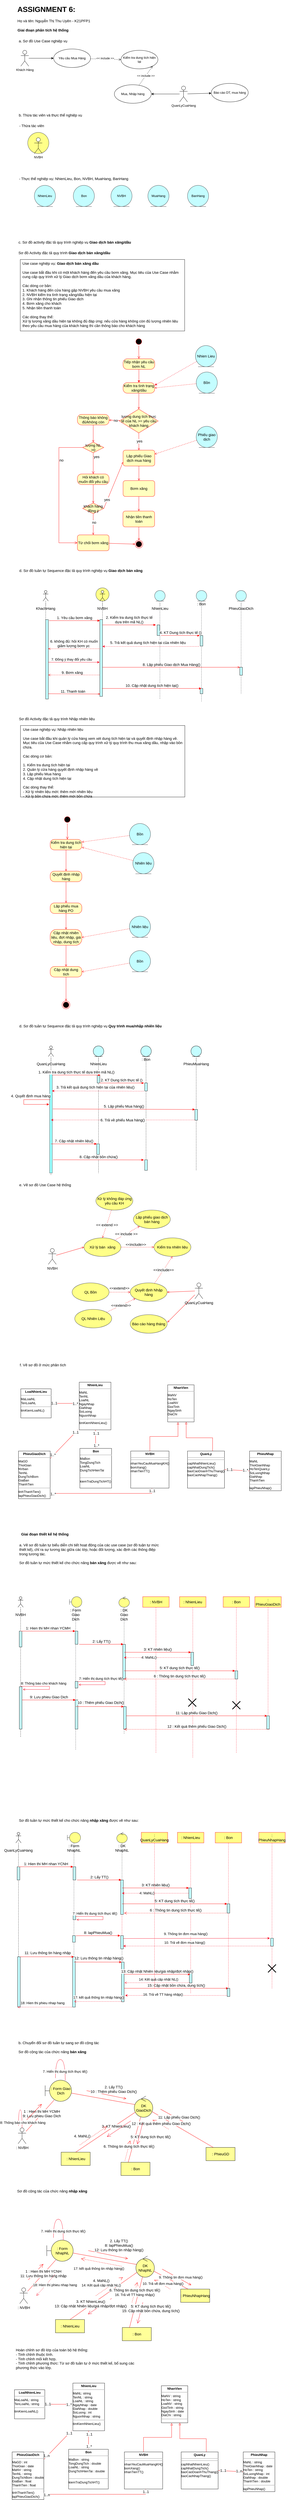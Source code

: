 <mxfile version="20.4.0" type="github">
  <diagram name="Page-1" id="58cdce13-f638-feb5-8d6f-7d28b1aa9fa0">
    <mxGraphModel dx="940" dy="559" grid="1" gridSize="10" guides="1" tooltips="1" connect="1" arrows="1" fold="1" page="1" pageScale="1" pageWidth="1100" pageHeight="850" background="none" math="0" shadow="0">
      <root>
        <mxCell id="0" />
        <mxCell id="1" parent="0" />
        <mxCell id="xa9cYhqqXUYpn5cNcq1_-39" value="" style="endArrow=open;endFill=1;endSize=12;html=1;rounded=0;strokeColor=#FF0000;fontSize=14;" parent="1" edge="1">
          <mxGeometry width="160" relative="1" as="geometry">
            <mxPoint x="117.13" y="8610" as="sourcePoint" />
            <mxPoint x="174.13" y="8550" as="targetPoint" />
          </mxGeometry>
        </mxCell>
        <mxCell id="xa9cYhqqXUYpn5cNcq1_-54" value="" style="endArrow=open;endFill=1;endSize=12;html=1;rounded=0;strokeColor=#F70C24;fontSize=13;" parent="1" edge="1">
          <mxGeometry width="160" relative="1" as="geometry">
            <mxPoint x="551" y="8695" as="sourcePoint" />
            <mxPoint x="531" y="8775" as="targetPoint" />
          </mxGeometry>
        </mxCell>
        <mxCell id="xa9cYhqqXUYpn5cNcq1_-46" value="" style="endArrow=open;startArrow=none;endFill=0;startFill=0;endSize=8;startSize=10;html=1;rounded=0;strokeColor=#FF0000;fontSize=14;" parent="1" edge="1">
          <mxGeometry width="160" relative="1" as="geometry">
            <mxPoint x="344.13" y="8499.5" as="sourcePoint" />
            <mxPoint x="494.13" y="8530" as="targetPoint" />
          </mxGeometry>
        </mxCell>
        <mxCell id="tYTvWXKAVSk7aJ8OGIch-286" value="" style="endArrow=open;startArrow=none;endFill=0;startFill=0;endSize=8;startSize=10;html=1;rounded=0;strokeColor=#FF0000;fontSize=14;" parent="1" edge="1">
          <mxGeometry width="160" relative="1" as="geometry">
            <mxPoint x="338" y="7895.5" as="sourcePoint" />
            <mxPoint x="488" y="7926" as="targetPoint" />
          </mxGeometry>
        </mxCell>
        <mxCell id="aA6KiSFdMs_xKVOCs8zR-3" value="" style="ellipse;whiteSpace=wrap;html=1;aspect=fixed;fillColor=#ffff88;strokeColor=#36393d;" parent="1" vertex="1">
          <mxGeometry x="115" y="500" width="80" height="80" as="geometry" />
        </mxCell>
        <mxCell id="tYTvWXKAVSk7aJ8OGIch-177" value="" style="rounded=0;whiteSpace=wrap;html=1;fontSize=14;" parent="1" vertex="1">
          <mxGeometry x="86.75" y="980" width="622.5" height="270" as="geometry" />
        </mxCell>
        <mxCell id="tYTvWXKAVSk7aJ8OGIch-175" value="" style="rounded=0;whiteSpace=wrap;html=1;fontSize=14;" parent="1" vertex="1">
          <mxGeometry x="87.5" y="2740" width="622.5" height="270" as="geometry" />
        </mxCell>
        <mxCell id="tYTvWXKAVSk7aJ8OGIch-122" value="" style="ellipse;whiteSpace=wrap;html=1;aspect=fixed;fontSize=14;fillColor=#ffff88;strokeColor=#36393d;" parent="1" vertex="1">
          <mxGeometry x="373" y="2220" width="50" height="50" as="geometry" />
        </mxCell>
        <mxCell id="tYTvWXKAVSk7aJ8OGIch-3" style="rounded=0;orthogonalLoop=1;jettySize=auto;html=1;entryX=0;entryY=0.5;entryDx=0;entryDy=0;" parent="1" source="tYTvWXKAVSk7aJ8OGIch-1" target="tYTvWXKAVSk7aJ8OGIch-2" edge="1">
          <mxGeometry relative="1" as="geometry" />
        </mxCell>
        <mxCell id="tYTvWXKAVSk7aJ8OGIch-1" value="Khách Hàng" style="shape=umlActor;verticalLabelPosition=bottom;verticalAlign=top;html=1;outlineConnect=0;" parent="1" vertex="1">
          <mxGeometry x="88.75" y="190" width="30" height="60" as="geometry" />
        </mxCell>
        <mxCell id="tYTvWXKAVSk7aJ8OGIch-7" style="edgeStyle=none;rounded=0;orthogonalLoop=1;jettySize=auto;html=1;entryX=0;entryY=0.5;entryDx=0;entryDy=0;dashed=1;startArrow=none;startFill=0;endArrow=open;endFill=0;" parent="1" source="tYTvWXKAVSk7aJ8OGIch-2" target="tYTvWXKAVSk7aJ8OGIch-4" edge="1">
          <mxGeometry relative="1" as="geometry" />
        </mxCell>
        <mxCell id="tYTvWXKAVSk7aJ8OGIch-8" value="&amp;lt;&amp;lt; include &amp;gt;&amp;gt;" style="edgeLabel;html=1;align=center;verticalAlign=middle;resizable=0;points=[];" parent="tYTvWXKAVSk7aJ8OGIch-7" vertex="1" connectable="0">
          <mxGeometry x="0.214" y="1" relative="1" as="geometry">
            <mxPoint x="-15" y="-3" as="offset" />
          </mxGeometry>
        </mxCell>
        <mxCell id="tYTvWXKAVSk7aJ8OGIch-2" value="Yêu cầu Mua Hàng" style="ellipse;whiteSpace=wrap;html=1;" parent="1" vertex="1">
          <mxGeometry x="213" y="185" width="140" height="70" as="geometry" />
        </mxCell>
        <mxCell id="tYTvWXKAVSk7aJ8OGIch-4" value="Kiểm tra dung tích hiện tại" style="ellipse;whiteSpace=wrap;html=1;" parent="1" vertex="1">
          <mxGeometry x="468" y="190" width="140" height="70" as="geometry" />
        </mxCell>
        <mxCell id="tYTvWXKAVSk7aJ8OGIch-11" style="edgeStyle=none;rounded=0;orthogonalLoop=1;jettySize=auto;html=1;entryX=1;entryY=0.5;entryDx=0;entryDy=0;startArrow=none;startFill=0;endArrow=classic;endFill=1;" parent="1" source="tYTvWXKAVSk7aJ8OGIch-9" target="tYTvWXKAVSk7aJ8OGIch-10" edge="1">
          <mxGeometry relative="1" as="geometry" />
        </mxCell>
        <mxCell id="bv1gQPP0unnK57j728Xj-2" style="rounded=0;orthogonalLoop=1;jettySize=auto;html=1;" edge="1" parent="1" source="tYTvWXKAVSk7aJ8OGIch-9" target="xa9cYhqqXUYpn5cNcq1_-12">
          <mxGeometry relative="1" as="geometry" />
        </mxCell>
        <mxCell id="tYTvWXKAVSk7aJ8OGIch-9" value="QuanLyCuaHang" style="shape=umlActor;verticalLabelPosition=bottom;verticalAlign=top;html=1;" parent="1" vertex="1">
          <mxGeometry x="690" y="325" width="30" height="60" as="geometry" />
        </mxCell>
        <mxCell id="tYTvWXKAVSk7aJ8OGIch-14" value="&amp;lt;&amp;lt; include &amp;gt;&amp;gt;" style="edgeStyle=none;rounded=0;orthogonalLoop=1;jettySize=auto;html=1;entryX=1;entryY=1;entryDx=0;entryDy=0;startArrow=none;startFill=0;endArrow=open;endFill=0;dashed=1;" parent="1" source="tYTvWXKAVSk7aJ8OGIch-10" target="tYTvWXKAVSk7aJ8OGIch-4" edge="1">
          <mxGeometry relative="1" as="geometry">
            <mxPoint x="738.75" y="335" as="targetPoint" />
          </mxGeometry>
        </mxCell>
        <mxCell id="tYTvWXKAVSk7aJ8OGIch-10" value="Mua, Nhập hàng" style="ellipse;whiteSpace=wrap;html=1;" parent="1" vertex="1">
          <mxGeometry x="443" y="320" width="140" height="70" as="geometry" />
        </mxCell>
        <mxCell id="tYTvWXKAVSk7aJ8OGIch-18" value="NhienLieu" style="ellipse;shape=umlEntity;whiteSpace=wrap;html=1;fillColor=#C4FDFF;strokeColor=#36393d;" parent="1" vertex="1">
          <mxGeometry x="140" y="700" width="80" height="80" as="geometry" />
        </mxCell>
        <mxCell id="tYTvWXKAVSk7aJ8OGIch-19" value="Bon" style="ellipse;shape=umlEntity;whiteSpace=wrap;html=1;fillColor=#C4FDFF;strokeColor=#36393d;" parent="1" vertex="1">
          <mxGeometry x="287.5" y="700" width="80" height="80" as="geometry" />
        </mxCell>
        <mxCell id="tYTvWXKAVSk7aJ8OGIch-20" value="Giai đoạn phân tích hệ thống" style="text;align=center;fontStyle=1;verticalAlign=middle;spacingLeft=3;spacingRight=3;strokeColor=none;rotatable=0;points=[[0,0.5],[1,0.5]];portConstraint=eastwest;fontSize=14;" parent="1" vertex="1">
          <mxGeometry x="65.5" y="100" width="215" height="26" as="geometry" />
        </mxCell>
        <mxCell id="tYTvWXKAVSk7aJ8OGIch-21" value="a. Sơ đồ Use Case nghiệp vụ" style="text;html=1;strokeColor=none;fillColor=none;align=center;verticalAlign=middle;whiteSpace=wrap;rounded=0;fontSize=14;" parent="1" vertex="1">
          <mxGeometry x="78" y="140" width="190" height="30" as="geometry" />
        </mxCell>
        <mxCell id="tYTvWXKAVSk7aJ8OGIch-22" value="b. Thừa tác viên và thực thể nghiệp vụ" style="text;html=1;strokeColor=none;fillColor=none;align=center;verticalAlign=middle;whiteSpace=wrap;rounded=0;fontSize=14;" parent="1" vertex="1">
          <mxGeometry x="70.5" y="420" width="260" height="30" as="geometry" />
        </mxCell>
        <mxCell id="tYTvWXKAVSk7aJ8OGIch-23" value="- Thừa tác viên" style="text;html=1;strokeColor=none;fillColor=none;align=left;verticalAlign=middle;whiteSpace=wrap;rounded=0;fontSize=14;" parent="1" vertex="1">
          <mxGeometry x="80.5" y="460" width="217.5" height="30" as="geometry" />
        </mxCell>
        <mxCell id="tYTvWXKAVSk7aJ8OGIch-24" value="- Thực thể nghiệp vụ: NhienLieu, Bon, NVBH, MuaHang, BanHang&amp;nbsp;" style="text;html=1;strokeColor=none;fillColor=none;align=left;verticalAlign=middle;whiteSpace=wrap;rounded=0;fontSize=14;" parent="1" vertex="1">
          <mxGeometry x="80" y="660" width="540" height="30" as="geometry" />
        </mxCell>
        <mxCell id="tYTvWXKAVSk7aJ8OGIch-25" value="NVBH" style="ellipse;shape=umlEntity;whiteSpace=wrap;html=1;fillColor=#C4FDFF;strokeColor=#36393d;" parent="1" vertex="1">
          <mxGeometry x="430" y="700" width="80" height="80" as="geometry" />
        </mxCell>
        <mxCell id="tYTvWXKAVSk7aJ8OGIch-26" value="MuaHang" style="ellipse;shape=umlEntity;whiteSpace=wrap;html=1;fillColor=#C4FDFF;strokeColor=#36393d;" parent="1" vertex="1">
          <mxGeometry x="570" y="700" width="80" height="80" as="geometry" />
        </mxCell>
        <mxCell id="tYTvWXKAVSk7aJ8OGIch-27" value="BanHang" style="ellipse;shape=umlEntity;whiteSpace=wrap;html=1;fillColor=#C4FDFF;strokeColor=#36393d;" parent="1" vertex="1">
          <mxGeometry x="720" y="700" width="80" height="80" as="geometry" />
        </mxCell>
        <mxCell id="tYTvWXKAVSk7aJ8OGIch-28" value="c. Sơ đồ activity đặc tả quy trình nghiệp vụ &lt;b&gt;Giao dịch bán xăng/dầu&lt;/b&gt;" style="text;html=1;strokeColor=none;fillColor=none;align=left;verticalAlign=middle;whiteSpace=wrap;rounded=0;fontSize=14;" parent="1" vertex="1">
          <mxGeometry x="78" y="900" width="480" height="30" as="geometry" />
        </mxCell>
        <mxCell id="tYTvWXKAVSk7aJ8OGIch-29" value="Sơ đồ Activity đặc tả quy trình &lt;b&gt;Giao dịch bán xăng/dầu&lt;/b&gt;" style="text;html=1;strokeColor=none;fillColor=none;align=left;verticalAlign=middle;whiteSpace=wrap;rounded=0;fontSize=14;" parent="1" vertex="1">
          <mxGeometry x="78" y="940" width="480" height="30" as="geometry" />
        </mxCell>
        <mxCell id="tYTvWXKAVSk7aJ8OGIch-30" value="&lt;h1&gt;ASSIGNMENT 6:&lt;/h1&gt;&lt;p&gt;Họ và tên: Nguyễn Thị Thu Uyên - K21PFP1&lt;/p&gt;" style="text;html=1;strokeColor=none;fillColor=none;spacing=5;spacingTop=-20;whiteSpace=wrap;overflow=hidden;rounded=0;fontSize=14;" parent="1" vertex="1">
          <mxGeometry x="70.5" y="10" width="930" height="90" as="geometry" />
        </mxCell>
        <mxCell id="tYTvWXKAVSk7aJ8OGIch-31" value="Use case nghiệp vụ: &lt;b&gt;Giao dịch bán xăng dầu&lt;br&gt;&lt;/b&gt;&lt;br&gt;Use case bắt đầu khi có một khách hàng đến yêu cầu bơm xăng. Mục tiêu của Use Case nhằm cung cấp quy trình xử lý Giao dịch bơm xăng dầu của khách hàng.&lt;br&gt;&lt;br&gt;Các dòng cơ bản:&lt;br&gt;1. Khách hàng đến cửa hàng gặp NVBH yêu cầu mua xăng&lt;br&gt;2. NVBH kiểm tra tình trạng xăng/dầu hiện tại&lt;br&gt;3. Ghi nhận thông tin phiếu Giao dịch&lt;br&gt;4. Bơm xăng cho khách&lt;br&gt;5. Nhận tiền thanh toán&lt;br&gt;&lt;br&gt;Các dòng thay thể:&lt;br&gt;Xử lý lượng xăng dầu hiện tại không đủ đáp ứng: nếu cửa hàng không còn đủ lượng nhiên liệu theo yêu cầu mua hàng của khách hàng thì cần thông báo cho khách hàng&amp;nbsp;" style="text;html=1;strokeColor=none;fillColor=none;align=left;verticalAlign=top;whiteSpace=wrap;rounded=0;fontSize=14;" parent="1" vertex="1">
          <mxGeometry x="93" y="980" width="610" height="290" as="geometry" />
        </mxCell>
        <mxCell id="tYTvWXKAVSk7aJ8OGIch-32" value="" style="ellipse;html=1;shape=startState;fillColor=#000000;strokeColor=#ff0000;fontSize=14;" parent="1" vertex="1">
          <mxGeometry x="520.5" y="1275" width="30" height="30" as="geometry" />
        </mxCell>
        <mxCell id="tYTvWXKAVSk7aJ8OGIch-33" value="" style="edgeStyle=orthogonalEdgeStyle;html=1;verticalAlign=bottom;endArrow=open;endSize=8;strokeColor=#ff0000;rounded=0;fontSize=14;" parent="1" source="tYTvWXKAVSk7aJ8OGIch-32" target="tYTvWXKAVSk7aJ8OGIch-34" edge="1">
          <mxGeometry relative="1" as="geometry">
            <mxPoint x="536" y="1375" as="targetPoint" />
          </mxGeometry>
        </mxCell>
        <mxCell id="tYTvWXKAVSk7aJ8OGIch-36" value="" style="edgeStyle=none;rounded=0;orthogonalLoop=1;jettySize=auto;html=1;fontSize=14;startArrow=none;startFill=0;endArrow=classic;endFill=1;strokeColor=#FF0000;" parent="1" source="tYTvWXKAVSk7aJ8OGIch-34" target="tYTvWXKAVSk7aJ8OGIch-35" edge="1">
          <mxGeometry relative="1" as="geometry" />
        </mxCell>
        <mxCell id="tYTvWXKAVSk7aJ8OGIch-34" value="Tiếp nhận yêu cầu bơm NL" style="rounded=1;whiteSpace=wrap;html=1;arcSize=40;fontColor=#000000;fillColor=#ffffc0;strokeColor=#ff0000;fontSize=14;" parent="1" vertex="1">
          <mxGeometry x="476" y="1355" width="120" height="40" as="geometry" />
        </mxCell>
        <mxCell id="tYTvWXKAVSk7aJ8OGIch-41" style="edgeStyle=none;rounded=0;orthogonalLoop=1;jettySize=auto;html=1;strokeColor=#FF0000;fontSize=14;startArrow=none;startFill=0;endArrow=open;endFill=0;" parent="1" source="tYTvWXKAVSk7aJ8OGIch-35" target="tYTvWXKAVSk7aJ8OGIch-42" edge="1">
          <mxGeometry relative="1" as="geometry">
            <mxPoint x="536" y="1585" as="targetPoint" />
          </mxGeometry>
        </mxCell>
        <mxCell id="tYTvWXKAVSk7aJ8OGIch-35" value="Kiểm tra tình trạng xăng/dầu" style="rounded=1;whiteSpace=wrap;html=1;arcSize=40;fontColor=#000000;fillColor=#ffffc0;strokeColor=#ff0000;fontSize=14;" parent="1" vertex="1">
          <mxGeometry x="476" y="1445" width="120" height="40" as="geometry" />
        </mxCell>
        <mxCell id="tYTvWXKAVSk7aJ8OGIch-38" style="edgeStyle=none;rounded=0;orthogonalLoop=1;jettySize=auto;html=1;entryX=1;entryY=0.5;entryDx=0;entryDy=0;strokeColor=#FF0000;fontSize=14;startArrow=none;startFill=0;endArrow=open;endFill=0;dashed=1;" parent="1" source="tYTvWXKAVSk7aJ8OGIch-37" target="tYTvWXKAVSk7aJ8OGIch-35" edge="1">
          <mxGeometry relative="1" as="geometry" />
        </mxCell>
        <mxCell id="tYTvWXKAVSk7aJ8OGIch-37" value="Bồn" style="ellipse;shape=umlEntity;whiteSpace=wrap;html=1;fontSize=14;fillColor=#C4FDFF;strokeColor=#36393d;" parent="1" vertex="1">
          <mxGeometry x="753" y="1405" width="80" height="80" as="geometry" />
        </mxCell>
        <mxCell id="tYTvWXKAVSk7aJ8OGIch-43" style="edgeStyle=none;rounded=0;orthogonalLoop=1;jettySize=auto;html=1;strokeColor=#FF0000;fontSize=14;startArrow=none;startFill=0;endArrow=open;endFill=0;" parent="1" source="tYTvWXKAVSk7aJ8OGIch-42" target="tYTvWXKAVSk7aJ8OGIch-44" edge="1">
          <mxGeometry relative="1" as="geometry">
            <mxPoint x="413" y="1585" as="targetPoint" />
          </mxGeometry>
        </mxCell>
        <mxCell id="tYTvWXKAVSk7aJ8OGIch-54" value="no" style="edgeLabel;html=1;align=center;verticalAlign=middle;resizable=0;points=[];fontSize=14;" parent="tYTvWXKAVSk7aJ8OGIch-43" vertex="1" connectable="0">
          <mxGeometry x="-0.181" relative="1" as="geometry">
            <mxPoint as="offset" />
          </mxGeometry>
        </mxCell>
        <mxCell id="tYTvWXKAVSk7aJ8OGIch-46" value="" style="edgeStyle=none;rounded=0;orthogonalLoop=1;jettySize=auto;html=1;strokeColor=#FF0000;fontSize=14;startArrow=none;startFill=0;endArrow=open;endFill=0;" parent="1" source="tYTvWXKAVSk7aJ8OGIch-42" target="tYTvWXKAVSk7aJ8OGIch-45" edge="1">
          <mxGeometry relative="1" as="geometry" />
        </mxCell>
        <mxCell id="tYTvWXKAVSk7aJ8OGIch-53" value="yes" style="edgeLabel;html=1;align=center;verticalAlign=middle;resizable=0;points=[];fontSize=14;" parent="tYTvWXKAVSk7aJ8OGIch-46" vertex="1" connectable="0">
          <mxGeometry x="-0.046" y="2" relative="1" as="geometry">
            <mxPoint as="offset" />
          </mxGeometry>
        </mxCell>
        <mxCell id="tYTvWXKAVSk7aJ8OGIch-42" value="lượng dung tích thực tế của NL &amp;gt;= yêu cầu khách hàng" style="rhombus;whiteSpace=wrap;html=1;fillColor=#ffffc0;strokeColor=#ff0000;fontSize=14;" parent="1" vertex="1">
          <mxGeometry x="462" y="1545" width="147" height="90" as="geometry" />
        </mxCell>
        <mxCell id="tYTvWXKAVSk7aJ8OGIch-85" value="" style="edgeStyle=none;rounded=0;orthogonalLoop=1;jettySize=auto;html=1;strokeColor=#FF0000;fontSize=14;startArrow=none;startFill=0;endArrow=open;endFill=0;" parent="1" source="tYTvWXKAVSk7aJ8OGIch-44" target="tYTvWXKAVSk7aJ8OGIch-82" edge="1">
          <mxGeometry relative="1" as="geometry" />
        </mxCell>
        <mxCell id="tYTvWXKAVSk7aJ8OGIch-44" value="Thông báo không đủ/không còn" style="rounded=1;whiteSpace=wrap;html=1;arcSize=40;fontColor=#000000;fillColor=#ffffc0;strokeColor=#ff0000;fontSize=14;" parent="1" vertex="1">
          <mxGeometry x="303" y="1565" width="120" height="40" as="geometry" />
        </mxCell>
        <mxCell id="tYTvWXKAVSk7aJ8OGIch-50" value="" style="edgeStyle=none;rounded=0;orthogonalLoop=1;jettySize=auto;html=1;strokeColor=#FF0000;fontSize=14;startArrow=none;startFill=0;endArrow=open;endFill=0;" parent="1" source="tYTvWXKAVSk7aJ8OGIch-45" target="tYTvWXKAVSk7aJ8OGIch-49" edge="1">
          <mxGeometry relative="1" as="geometry" />
        </mxCell>
        <mxCell id="tYTvWXKAVSk7aJ8OGIch-45" value="Lập phiếu Giao dịch mua hàng" style="rounded=1;whiteSpace=wrap;html=1;fontSize=14;fillColor=#ffffc0;strokeColor=#ff0000;" parent="1" vertex="1">
          <mxGeometry x="476" y="1700" width="120" height="60" as="geometry" />
        </mxCell>
        <mxCell id="tYTvWXKAVSk7aJ8OGIch-48" style="edgeStyle=none;rounded=0;orthogonalLoop=1;jettySize=auto;html=1;entryX=1;entryY=0.25;entryDx=0;entryDy=0;strokeColor=#FF0000;fontSize=14;startArrow=none;startFill=0;endArrow=open;endFill=0;dashed=1;" parent="1" source="tYTvWXKAVSk7aJ8OGIch-47" target="tYTvWXKAVSk7aJ8OGIch-45" edge="1">
          <mxGeometry relative="1" as="geometry" />
        </mxCell>
        <mxCell id="tYTvWXKAVSk7aJ8OGIch-47" value="Phiếu giao dịch" style="ellipse;shape=umlEntity;whiteSpace=wrap;html=1;fontSize=14;fillColor=#C4FDFF;strokeColor=#36393d;" parent="1" vertex="1">
          <mxGeometry x="753" y="1610" width="80" height="80" as="geometry" />
        </mxCell>
        <mxCell id="tYTvWXKAVSk7aJ8OGIch-52" value="" style="edgeStyle=none;rounded=0;orthogonalLoop=1;jettySize=auto;html=1;strokeColor=#FF0000;fontSize=14;startArrow=none;startFill=0;endArrow=open;endFill=0;" parent="1" source="tYTvWXKAVSk7aJ8OGIch-49" target="tYTvWXKAVSk7aJ8OGIch-51" edge="1">
          <mxGeometry relative="1" as="geometry" />
        </mxCell>
        <mxCell id="tYTvWXKAVSk7aJ8OGIch-49" value="Bơm xăng" style="rounded=1;whiteSpace=wrap;html=1;fontSize=14;fillColor=#ffffc0;strokeColor=#ff0000;" parent="1" vertex="1">
          <mxGeometry x="476" y="1815" width="120" height="60" as="geometry" />
        </mxCell>
        <mxCell id="tYTvWXKAVSk7aJ8OGIch-56" style="edgeStyle=none;rounded=0;orthogonalLoop=1;jettySize=auto;html=1;entryX=0.5;entryY=0;entryDx=0;entryDy=0;strokeColor=#FF0000;fontSize=14;startArrow=none;startFill=0;endArrow=open;endFill=0;" parent="1" source="tYTvWXKAVSk7aJ8OGIch-51" target="tYTvWXKAVSk7aJ8OGIch-55" edge="1">
          <mxGeometry relative="1" as="geometry" />
        </mxCell>
        <mxCell id="tYTvWXKAVSk7aJ8OGIch-51" value="Nhận tiền thanh toán" style="rounded=1;whiteSpace=wrap;html=1;fontSize=14;fillColor=#ffffc0;strokeColor=#ff0000;" parent="1" vertex="1">
          <mxGeometry x="475.5" y="1930" width="120" height="60" as="geometry" />
        </mxCell>
        <mxCell id="tYTvWXKAVSk7aJ8OGIch-55" value="" style="ellipse;html=1;shape=endState;fillColor=#000000;strokeColor=#ff0000;fontSize=14;" parent="1" vertex="1">
          <mxGeometry x="521" y="2040" width="30" height="30" as="geometry" />
        </mxCell>
        <mxCell id="tYTvWXKAVSk7aJ8OGIch-65" style="edgeStyle=none;rounded=0;orthogonalLoop=1;jettySize=auto;html=1;strokeColor=#FF0000;fontSize=14;startArrow=none;startFill=0;endArrow=open;endFill=0;" parent="1" source="tYTvWXKAVSk7aJ8OGIch-60" target="tYTvWXKAVSk7aJ8OGIch-66" edge="1">
          <mxGeometry relative="1" as="geometry">
            <mxPoint x="363" y="1800" as="targetPoint" />
          </mxGeometry>
        </mxCell>
        <mxCell id="tYTvWXKAVSk7aJ8OGIch-60" value="Hỏi khách có muốn đổi yêu cầu" style="rounded=1;whiteSpace=wrap;html=1;arcSize=40;fontColor=#000000;fillColor=#ffffc0;strokeColor=#ff0000;fontSize=14;" parent="1" vertex="1">
          <mxGeometry x="303" y="1790" width="120" height="40" as="geometry" />
        </mxCell>
        <mxCell id="tYTvWXKAVSk7aJ8OGIch-68" value="" style="edgeStyle=none;rounded=0;orthogonalLoop=1;jettySize=auto;html=1;strokeColor=#FF0000;fontSize=14;startArrow=none;startFill=0;endArrow=open;endFill=0;" parent="1" source="tYTvWXKAVSk7aJ8OGIch-66" target="tYTvWXKAVSk7aJ8OGIch-67" edge="1">
          <mxGeometry relative="1" as="geometry" />
        </mxCell>
        <mxCell id="tYTvWXKAVSk7aJ8OGIch-73" value="no" style="edgeLabel;html=1;align=center;verticalAlign=middle;resizable=0;points=[];fontSize=14;" parent="tYTvWXKAVSk7aJ8OGIch-68" vertex="1" connectable="0">
          <mxGeometry x="-0.189" y="3" relative="1" as="geometry">
            <mxPoint as="offset" />
          </mxGeometry>
        </mxCell>
        <mxCell id="tYTvWXKAVSk7aJ8OGIch-71" style="edgeStyle=none;rounded=0;orthogonalLoop=1;jettySize=auto;html=1;entryX=0;entryY=0.75;entryDx=0;entryDy=0;strokeColor=#FF0000;fontSize=14;startArrow=none;startFill=0;endArrow=open;endFill=0;exitX=1;exitY=0.5;exitDx=0;exitDy=0;" parent="1" source="tYTvWXKAVSk7aJ8OGIch-66" target="tYTvWXKAVSk7aJ8OGIch-45" edge="1">
          <mxGeometry relative="1" as="geometry" />
        </mxCell>
        <mxCell id="tYTvWXKAVSk7aJ8OGIch-72" value="yes" style="edgeLabel;html=1;align=center;verticalAlign=middle;resizable=0;points=[];fontSize=14;" parent="tYTvWXKAVSk7aJ8OGIch-71" vertex="1" connectable="0">
          <mxGeometry x="-0.632" y="2" relative="1" as="geometry">
            <mxPoint as="offset" />
          </mxGeometry>
        </mxCell>
        <mxCell id="tYTvWXKAVSk7aJ8OGIch-66" value="khách hàng đồng ý" style="rhombus;whiteSpace=wrap;html=1;fillColor=#ffffc0;strokeColor=#ff0000;fontSize=14;" parent="1" vertex="1">
          <mxGeometry x="323" y="1900" width="80" height="40" as="geometry" />
        </mxCell>
        <mxCell id="tYTvWXKAVSk7aJ8OGIch-74" style="edgeStyle=none;rounded=0;orthogonalLoop=1;jettySize=auto;html=1;entryX=0;entryY=0.5;entryDx=0;entryDy=0;strokeColor=#FF0000;fontSize=14;startArrow=none;startFill=0;endArrow=open;endFill=0;" parent="1" source="tYTvWXKAVSk7aJ8OGIch-67" target="tYTvWXKAVSk7aJ8OGIch-55" edge="1">
          <mxGeometry relative="1" as="geometry" />
        </mxCell>
        <mxCell id="tYTvWXKAVSk7aJ8OGIch-67" value="Từ chối bơm xăng" style="rounded=1;whiteSpace=wrap;html=1;fontSize=14;fillColor=#ffffc0;strokeColor=#ff0000;" parent="1" vertex="1">
          <mxGeometry x="303" y="2020" width="120" height="60" as="geometry" />
        </mxCell>
        <mxCell id="tYTvWXKAVSk7aJ8OGIch-82" value="lượng NL &amp;gt;0" style="rhombus;whiteSpace=wrap;html=1;fillColor=#ffffc0;strokeColor=#ff0000;fontSize=14;" parent="1" vertex="1">
          <mxGeometry x="323" y="1670" width="80" height="40" as="geometry" />
        </mxCell>
        <mxCell id="tYTvWXKAVSk7aJ8OGIch-83" value="no" style="edgeStyle=orthogonalEdgeStyle;html=1;align=left;verticalAlign=bottom;endArrow=open;endSize=8;strokeColor=#ff0000;rounded=0;fontSize=14;entryX=0;entryY=0.5;entryDx=0;entryDy=0;" parent="1" source="tYTvWXKAVSk7aJ8OGIch-82" target="tYTvWXKAVSk7aJ8OGIch-67" edge="1">
          <mxGeometry x="-0.429" relative="1" as="geometry">
            <mxPoint x="253" y="1690" as="targetPoint" />
            <Array as="points">
              <mxPoint x="233" y="1690" />
              <mxPoint x="233" y="2050" />
            </Array>
            <mxPoint as="offset" />
          </mxGeometry>
        </mxCell>
        <mxCell id="tYTvWXKAVSk7aJ8OGIch-84" value="yes" style="edgeStyle=orthogonalEdgeStyle;html=1;align=left;verticalAlign=top;endArrow=open;endSize=8;strokeColor=#ff0000;rounded=0;fontSize=14;entryX=0.5;entryY=0;entryDx=0;entryDy=0;" parent="1" source="tYTvWXKAVSk7aJ8OGIch-82" target="tYTvWXKAVSk7aJ8OGIch-60" edge="1">
          <mxGeometry x="-1" relative="1" as="geometry">
            <mxPoint x="363" y="1770" as="targetPoint" />
          </mxGeometry>
        </mxCell>
        <mxCell id="tYTvWXKAVSk7aJ8OGIch-86" value="d. Sơ đồ tuần tự Sequence đặc tả quy trình nghiệp vụ &lt;b&gt;Giao dịch bán xăng&lt;/b&gt;" style="text;html=1;strokeColor=none;fillColor=none;align=left;verticalAlign=middle;whiteSpace=wrap;rounded=0;fontSize=14;" parent="1" vertex="1">
          <mxGeometry x="80.5" y="2140" width="480" height="30" as="geometry" />
        </mxCell>
        <mxCell id="tYTvWXKAVSk7aJ8OGIch-95" value=": KhachHang" style="shape=umlLifeline;participant=umlActor;perimeter=lifelinePerimeter;whiteSpace=wrap;html=1;container=1;collapsible=0;recursiveResize=0;verticalAlign=top;spacingTop=36;outlineConnect=0;fontSize=14;" parent="1" vertex="1">
          <mxGeometry x="173" y="2230" width="20" height="410" as="geometry" />
        </mxCell>
        <mxCell id="tYTvWXKAVSk7aJ8OGIch-102" value="" style="html=1;points=[];perimeter=orthogonalPerimeter;fontSize=14;fillColor=#C4FDFF;" parent="tYTvWXKAVSk7aJ8OGIch-95" vertex="1">
          <mxGeometry x="10" y="110" width="10" height="300" as="geometry" />
        </mxCell>
        <mxCell id="tYTvWXKAVSk7aJ8OGIch-96" value=": NhienLieu" style="shape=umlLifeline;participant=umlEntity;perimeter=lifelinePerimeter;whiteSpace=wrap;html=1;container=1;collapsible=0;recursiveResize=0;verticalAlign=top;spacingTop=36;outlineConnect=0;fontSize=14;fillColor=#C4FDFF;strokeColor=#36393d;" parent="1" vertex="1">
          <mxGeometry x="595.5" y="2230" width="40" height="410" as="geometry" />
        </mxCell>
        <mxCell id="xa9cYhqqXUYpn5cNcq1_-13" value="" style="html=1;points=[];perimeter=orthogonalPerimeter;fillColor=#C4FDFF;" parent="tYTvWXKAVSk7aJ8OGIch-96" vertex="1">
          <mxGeometry x="9.5" y="130" width="10" height="40" as="geometry" />
        </mxCell>
        <mxCell id="tYTvWXKAVSk7aJ8OGIch-97" value=": Bon" style="shape=umlLifeline;participant=umlEntity;perimeter=lifelinePerimeter;whiteSpace=wrap;html=1;container=1;collapsible=0;recursiveResize=0;verticalAlign=top;spacingTop=36;outlineConnect=0;fontSize=14;fillColor=#C4FDFF;strokeColor=#36393d;" parent="1" vertex="1">
          <mxGeometry x="753" y="2230" width="40" height="420" as="geometry" />
        </mxCell>
        <mxCell id="tYTvWXKAVSk7aJ8OGIch-118" value="" style="html=1;points=[];perimeter=orthogonalPerimeter;fontSize=14;fillColor=#C4FDFF;" parent="tYTvWXKAVSk7aJ8OGIch-97" vertex="1">
          <mxGeometry x="15" y="370" width="10" height="20" as="geometry" />
        </mxCell>
        <mxCell id="tYTvWXKAVSk7aJ8OGIch-98" value=": PhieuGiaoDich" style="shape=umlLifeline;participant=umlEntity;perimeter=lifelinePerimeter;whiteSpace=wrap;html=1;container=1;collapsible=0;recursiveResize=0;verticalAlign=top;spacingTop=36;outlineConnect=0;fontSize=14;fillColor=#C4FDFF;strokeColor=#36393d;" parent="1" vertex="1">
          <mxGeometry x="903" y="2230" width="40" height="390" as="geometry" />
        </mxCell>
        <mxCell id="tYTvWXKAVSk7aJ8OGIch-111" value="" style="html=1;points=[];perimeter=orthogonalPerimeter;fontSize=14;fillColor=#C4FDFF;" parent="tYTvWXKAVSk7aJ8OGIch-98" vertex="1">
          <mxGeometry x="15" y="290" width="10" height="30" as="geometry" />
        </mxCell>
        <mxCell id="tYTvWXKAVSk7aJ8OGIch-99" value=": NVBH" style="shape=umlLifeline;participant=umlActor;perimeter=lifelinePerimeter;whiteSpace=wrap;html=1;container=1;collapsible=0;recursiveResize=0;verticalAlign=top;spacingTop=36;outlineConnect=0;fontSize=14;" parent="1" vertex="1">
          <mxGeometry x="388" y="2230" width="20" height="400" as="geometry" />
        </mxCell>
        <mxCell id="tYTvWXKAVSk7aJ8OGIch-100" value="" style="html=1;points=[];perimeter=orthogonalPerimeter;fontSize=14;fillColor=#C4FDFF;" parent="tYTvWXKAVSk7aJ8OGIch-99" vertex="1">
          <mxGeometry y="110" width="10" height="290" as="geometry" />
        </mxCell>
        <mxCell id="tYTvWXKAVSk7aJ8OGIch-101" value="1. Yêu cầu bơm xăng" style="html=1;verticalAlign=bottom;startArrow=none;endArrow=block;startSize=8;rounded=0;strokeColor=#FF0000;fontSize=14;exitX=1.3;exitY=0.013;exitDx=0;exitDy=0;exitPerimeter=0;startFill=0;" parent="1" source="tYTvWXKAVSk7aJ8OGIch-102" target="tYTvWXKAVSk7aJ8OGIch-100" edge="1">
          <mxGeometry relative="1" as="geometry">
            <mxPoint x="313" y="2340" as="sourcePoint" />
          </mxGeometry>
        </mxCell>
        <mxCell id="tYTvWXKAVSk7aJ8OGIch-106" value="6. không đủ: hỏi KH có muốn &lt;br&gt;giảm lượng bơm yc&amp;nbsp;" style="edgeStyle=none;rounded=0;orthogonalLoop=1;jettySize=auto;html=1;strokeColor=#FF0000;fontSize=14;startArrow=none;startFill=0;endArrow=open;endFill=0;dashed=1;" parent="1" edge="1">
          <mxGeometry x="0.016" y="-20" relative="1" as="geometry">
            <mxPoint x="390" y="2450" as="sourcePoint" />
            <Array as="points" />
            <mxPoint as="offset" />
            <mxPoint x="193" y="2450" as="targetPoint" />
          </mxGeometry>
        </mxCell>
        <mxCell id="tYTvWXKAVSk7aJ8OGIch-112" value="" style="edgeStyle=none;rounded=0;orthogonalLoop=1;jettySize=auto;html=1;strokeColor=#FF0000;fontSize=14;startArrow=none;startFill=0;endArrow=open;endFill=0;" parent="1" source="tYTvWXKAVSk7aJ8OGIch-99" target="tYTvWXKAVSk7aJ8OGIch-111" edge="1">
          <mxGeometry relative="1" as="geometry">
            <mxPoint x="413" y="2510" as="sourcePoint" />
          </mxGeometry>
        </mxCell>
        <mxCell id="tYTvWXKAVSk7aJ8OGIch-113" value="8. Lập phiếu Giao dịch Mua Hàng()" style="edgeLabel;html=1;align=center;verticalAlign=middle;resizable=0;points=[];fontSize=14;" parent="tYTvWXKAVSk7aJ8OGIch-112" vertex="1" connectable="0">
          <mxGeometry x="-0.016" relative="1" as="geometry">
            <mxPoint x="5" y="-10" as="offset" />
          </mxGeometry>
        </mxCell>
        <mxCell id="tYTvWXKAVSk7aJ8OGIch-114" style="edgeStyle=none;rounded=0;orthogonalLoop=1;jettySize=auto;html=1;strokeColor=#FF0000;fontSize=14;startArrow=none;startFill=0;endArrow=open;endFill=0;exitX=-0.2;exitY=0.721;exitDx=0;exitDy=0;exitPerimeter=0;dashed=1;" parent="1" source="tYTvWXKAVSk7aJ8OGIch-100" target="tYTvWXKAVSk7aJ8OGIch-102" edge="1">
          <mxGeometry relative="1" as="geometry" />
        </mxCell>
        <mxCell id="tYTvWXKAVSk7aJ8OGIch-115" value="9. Bơm xăng" style="text;html=1;align=center;verticalAlign=middle;resizable=0;points=[];autosize=1;strokeColor=none;fillColor=none;fontSize=14;" parent="1" vertex="1">
          <mxGeometry x="233" y="2525" width="100" height="30" as="geometry" />
        </mxCell>
        <mxCell id="tYTvWXKAVSk7aJ8OGIch-116" style="edgeStyle=none;rounded=0;orthogonalLoop=1;jettySize=auto;html=1;strokeColor=#FF0000;fontSize=14;startArrow=none;startFill=0;endArrow=open;endFill=0;entryX=0.1;entryY=0.969;entryDx=0;entryDy=0;entryPerimeter=0;" parent="1" source="tYTvWXKAVSk7aJ8OGIch-102" target="tYTvWXKAVSk7aJ8OGIch-100" edge="1">
          <mxGeometry relative="1" as="geometry">
            <mxPoint x="383" y="2620" as="targetPoint" />
            <Array as="points">
              <mxPoint x="203" y="2620" />
            </Array>
          </mxGeometry>
        </mxCell>
        <mxCell id="tYTvWXKAVSk7aJ8OGIch-120" value="11. Thanh toán" style="edgeLabel;html=1;align=center;verticalAlign=middle;resizable=0;points=[];fontSize=14;" parent="tYTvWXKAVSk7aJ8OGIch-116" vertex="1" connectable="0">
          <mxGeometry x="-0.242" y="-1" relative="1" as="geometry">
            <mxPoint x="18" y="-11" as="offset" />
          </mxGeometry>
        </mxCell>
        <mxCell id="tYTvWXKAVSk7aJ8OGIch-117" value="10. Cập nhật dung tích hiện tại()" style="html=1;verticalAlign=bottom;endArrow=block;rounded=0;strokeColor=#FF0000;fontSize=14;" parent="1" target="tYTvWXKAVSk7aJ8OGIch-97" edge="1">
          <mxGeometry width="80" relative="1" as="geometry">
            <mxPoint x="396" y="2600" as="sourcePoint" />
            <mxPoint x="476" y="2600" as="targetPoint" />
          </mxGeometry>
        </mxCell>
        <mxCell id="tYTvWXKAVSk7aJ8OGIch-123" value="Sơ đồ Activity đặc tả quy trình Nhập nhiên liệu" style="text;html=1;strokeColor=none;fillColor=none;align=left;verticalAlign=middle;whiteSpace=wrap;rounded=0;fontSize=14;" parent="1" vertex="1">
          <mxGeometry x="80" y="2700" width="480" height="30" as="geometry" />
        </mxCell>
        <mxCell id="tYTvWXKAVSk7aJ8OGIch-124" value="Use case nghiệp vụ: Nhập nhiên liệu&lt;br&gt;&lt;br&gt;Use case bắt đầu khi quản lý cửa hàng xem xét dung tích hiện tại và quyết định nhập hàng về. Mục tiêu của Use Case nhằm cung cấp quy trình xử lý quy trình thu mua xăng dầu, nhập vào bồn chứa.&lt;br&gt;&lt;br&gt;Các dòng cơ bản:&lt;br&gt;&lt;br&gt;1. Kiểm tra dung tích hiện tại&lt;br&gt;2. Quản lý cửa hàng quyết định nhập hàng về&lt;br&gt;3. Lập phiếu Mua hàng&lt;br&gt;4. Cập nhật dung tích hiện tại&lt;br&gt;&lt;br&gt;Các dòng thay thể:&lt;br&gt;- Xử lý nhiên liệu mới: thêm mới nhiên liệu&lt;br&gt;- Xử lý bồn chứa mới: thêm mới bồn chứa" style="text;html=1;strokeColor=none;fillColor=none;align=left;verticalAlign=top;whiteSpace=wrap;rounded=0;fontSize=14;" parent="1" vertex="1">
          <mxGeometry x="95" y="2740" width="610" height="290" as="geometry" />
        </mxCell>
        <mxCell id="tYTvWXKAVSk7aJ8OGIch-128" value="" style="ellipse;html=1;shape=startState;fillColor=#000000;strokeColor=#ff0000;fontSize=14;" parent="1" vertex="1">
          <mxGeometry x="250" y="3080" width="30" height="30" as="geometry" />
        </mxCell>
        <mxCell id="tYTvWXKAVSk7aJ8OGIch-129" value="" style="edgeStyle=orthogonalEdgeStyle;html=1;verticalAlign=bottom;endArrow=open;endSize=8;strokeColor=#ff0000;rounded=0;fontSize=14;" parent="1" source="tYTvWXKAVSk7aJ8OGIch-128" edge="1">
          <mxGeometry relative="1" as="geometry">
            <mxPoint x="265" y="3170" as="targetPoint" />
          </mxGeometry>
        </mxCell>
        <mxCell id="tYTvWXKAVSk7aJ8OGIch-135" value="" style="edgeStyle=none;rounded=0;orthogonalLoop=1;jettySize=auto;html=1;strokeColor=#FF0000;fontSize=14;startArrow=none;startFill=0;endArrow=open;endFill=0;" parent="1" source="tYTvWXKAVSk7aJ8OGIch-130" target="tYTvWXKAVSk7aJ8OGIch-134" edge="1">
          <mxGeometry relative="1" as="geometry" />
        </mxCell>
        <mxCell id="tYTvWXKAVSk7aJ8OGIch-130" value="Kiểm tra dung tích hiện tại" style="rounded=1;whiteSpace=wrap;html=1;arcSize=40;fontColor=#000000;fillColor=#ffffc0;strokeColor=#ff0000;fontSize=14;" parent="1" vertex="1">
          <mxGeometry x="200" y="3170" width="120" height="40" as="geometry" />
        </mxCell>
        <mxCell id="tYTvWXKAVSk7aJ8OGIch-133" style="edgeStyle=none;rounded=0;orthogonalLoop=1;jettySize=auto;html=1;entryX=1;entryY=0.25;entryDx=0;entryDy=0;strokeColor=#FF0000;fontSize=14;startArrow=none;startFill=0;endArrow=open;endFill=0;dashed=1;" parent="1" source="tYTvWXKAVSk7aJ8OGIch-132" target="tYTvWXKAVSk7aJ8OGIch-130" edge="1">
          <mxGeometry relative="1" as="geometry" />
        </mxCell>
        <mxCell id="tYTvWXKAVSk7aJ8OGIch-132" value="Bồn" style="ellipse;shape=umlEntity;whiteSpace=wrap;html=1;fontSize=14;fillColor=#C4FDFF;strokeColor=#36393d;" parent="1" vertex="1">
          <mxGeometry x="500" y="3110" width="80" height="80" as="geometry" />
        </mxCell>
        <mxCell id="tYTvWXKAVSk7aJ8OGIch-137" value="" style="edgeStyle=none;rounded=0;orthogonalLoop=1;jettySize=auto;html=1;strokeColor=#FF0000;fontSize=14;startArrow=none;startFill=0;endArrow=open;endFill=0;" parent="1" source="tYTvWXKAVSk7aJ8OGIch-134" target="tYTvWXKAVSk7aJ8OGIch-136" edge="1">
          <mxGeometry relative="1" as="geometry" />
        </mxCell>
        <mxCell id="tYTvWXKAVSk7aJ8OGIch-134" value="Quyết định nhập hàng" style="rounded=1;whiteSpace=wrap;html=1;arcSize=40;fontColor=#000000;fillColor=#ffffc0;strokeColor=#ff0000;fontSize=14;" parent="1" vertex="1">
          <mxGeometry x="200" y="3290" width="120" height="40" as="geometry" />
        </mxCell>
        <mxCell id="tYTvWXKAVSk7aJ8OGIch-139" value="" style="edgeStyle=none;rounded=0;orthogonalLoop=1;jettySize=auto;html=1;strokeColor=#FF0000;fontSize=14;startArrow=none;startFill=0;endArrow=open;endFill=0;" parent="1" source="tYTvWXKAVSk7aJ8OGIch-136" target="tYTvWXKAVSk7aJ8OGIch-138" edge="1">
          <mxGeometry relative="1" as="geometry" />
        </mxCell>
        <mxCell id="tYTvWXKAVSk7aJ8OGIch-136" value="Lập phiếu mua hàng PO" style="rounded=1;whiteSpace=wrap;html=1;arcSize=40;fontColor=#000000;fillColor=#ffffc0;strokeColor=#ff0000;fontSize=14;" parent="1" vertex="1">
          <mxGeometry x="200" y="3410" width="120" height="40" as="geometry" />
        </mxCell>
        <mxCell id="tYTvWXKAVSk7aJ8OGIch-141" value="" style="edgeStyle=none;rounded=0;orthogonalLoop=1;jettySize=auto;html=1;strokeColor=#FF0000;fontSize=14;startArrow=none;startFill=0;endArrow=open;endFill=0;" parent="1" source="tYTvWXKAVSk7aJ8OGIch-138" target="tYTvWXKAVSk7aJ8OGIch-140" edge="1">
          <mxGeometry relative="1" as="geometry" />
        </mxCell>
        <mxCell id="tYTvWXKAVSk7aJ8OGIch-138" value="Cập nhật nhiên liệu, đợt nhập, giá nhập, dung tích" style="rounded=1;whiteSpace=wrap;html=1;arcSize=40;fontColor=#000000;fillColor=#ffffc0;strokeColor=#ff0000;fontSize=14;" parent="1" vertex="1">
          <mxGeometry x="200" y="3510" width="120" height="60" as="geometry" />
        </mxCell>
        <mxCell id="tYTvWXKAVSk7aJ8OGIch-147" style="edgeStyle=none;rounded=0;orthogonalLoop=1;jettySize=auto;html=1;entryX=0.5;entryY=0;entryDx=0;entryDy=0;strokeColor=#FF0000;fontSize=14;startArrow=none;startFill=0;endArrow=open;endFill=0;" parent="1" source="tYTvWXKAVSk7aJ8OGIch-140" target="tYTvWXKAVSk7aJ8OGIch-146" edge="1">
          <mxGeometry relative="1" as="geometry" />
        </mxCell>
        <mxCell id="tYTvWXKAVSk7aJ8OGIch-140" value="Cập nhật dung tích" style="rounded=1;whiteSpace=wrap;html=1;arcSize=40;fontColor=#000000;fillColor=#ffffc0;strokeColor=#ff0000;fontSize=14;" parent="1" vertex="1">
          <mxGeometry x="200" y="3650" width="120" height="40" as="geometry" />
        </mxCell>
        <mxCell id="tYTvWXKAVSk7aJ8OGIch-143" style="edgeStyle=none;rounded=0;orthogonalLoop=1;jettySize=auto;html=1;entryX=1;entryY=0.5;entryDx=0;entryDy=0;strokeColor=#FF0000;fontSize=14;startArrow=none;startFill=0;endArrow=open;endFill=0;dashed=1;" parent="1" source="tYTvWXKAVSk7aJ8OGIch-142" target="tYTvWXKAVSk7aJ8OGIch-138" edge="1">
          <mxGeometry relative="1" as="geometry" />
        </mxCell>
        <mxCell id="tYTvWXKAVSk7aJ8OGIch-142" value="Nhiên liệu" style="ellipse;shape=umlEntity;whiteSpace=wrap;html=1;fontSize=14;fillColor=#C4FDFF;strokeColor=#36393d;" parent="1" vertex="1">
          <mxGeometry x="500" y="3460" width="80" height="80" as="geometry" />
        </mxCell>
        <mxCell id="tYTvWXKAVSk7aJ8OGIch-145" style="edgeStyle=none;rounded=0;orthogonalLoop=1;jettySize=auto;html=1;entryX=1;entryY=0.5;entryDx=0;entryDy=0;strokeColor=#FF0000;fontSize=14;startArrow=none;startFill=0;endArrow=open;endFill=0;dashed=1;" parent="1" source="tYTvWXKAVSk7aJ8OGIch-144" target="tYTvWXKAVSk7aJ8OGIch-140" edge="1">
          <mxGeometry relative="1" as="geometry" />
        </mxCell>
        <mxCell id="tYTvWXKAVSk7aJ8OGIch-144" value="Bồn" style="ellipse;shape=umlEntity;whiteSpace=wrap;html=1;fontSize=14;fillColor=#C4FDFF;strokeColor=#36393d;" parent="1" vertex="1">
          <mxGeometry x="500" y="3590" width="80" height="80" as="geometry" />
        </mxCell>
        <mxCell id="tYTvWXKAVSk7aJ8OGIch-146" value="" style="ellipse;html=1;shape=endState;fillColor=#000000;strokeColor=#ff0000;fontSize=14;" parent="1" vertex="1">
          <mxGeometry x="245" y="3780" width="30" height="30" as="geometry" />
        </mxCell>
        <mxCell id="tYTvWXKAVSk7aJ8OGIch-148" value="d. Sơ đồ tuần tự Sequence đặc tả quy trình nghiệp vụ &lt;b&gt;Quy trình mua/nhập nhiên liệu&lt;/b&gt;" style="text;html=1;strokeColor=none;fillColor=none;align=left;verticalAlign=middle;whiteSpace=wrap;rounded=0;fontSize=14;" parent="1" vertex="1">
          <mxGeometry x="80.5" y="3860" width="559.5" height="30" as="geometry" />
        </mxCell>
        <mxCell id="tYTvWXKAVSk7aJ8OGIch-149" value=": QuanLyCuaHang" style="shape=umlLifeline;participant=umlActor;perimeter=lifelinePerimeter;whiteSpace=wrap;html=1;container=1;collapsible=0;recursiveResize=0;verticalAlign=top;spacingTop=36;outlineConnect=0;fontSize=14;fillColor=#FFFFFF;" parent="1" vertex="1">
          <mxGeometry x="193" y="3950" width="20" height="490" as="geometry" />
        </mxCell>
        <mxCell id="tYTvWXKAVSk7aJ8OGIch-153" value="" style="html=1;points=[];perimeter=orthogonalPerimeter;fontSize=14;fillColor=#99FFFF;strokeColor=#36393d;" parent="tYTvWXKAVSk7aJ8OGIch-149" vertex="1">
          <mxGeometry x="5" y="106" width="10" height="374" as="geometry" />
        </mxCell>
        <mxCell id="tYTvWXKAVSk7aJ8OGIch-166" value="4. Quyết định mua hàng" style="html=1;verticalAlign=bottom;endArrow=block;rounded=0;strokeColor=#FF0000;fontSize=14;edgeStyle=elbowEdgeStyle;entryX=-0.2;entryY=0.307;entryDx=0;entryDy=0;entryPerimeter=0;exitX=0.2;exitY=0.259;exitDx=0;exitDy=0;exitPerimeter=0;" parent="tYTvWXKAVSk7aJ8OGIch-149" source="tYTvWXKAVSk7aJ8OGIch-153" target="tYTvWXKAVSk7aJ8OGIch-153" edge="1">
          <mxGeometry x="-0.31" y="-3" width="80" relative="1" as="geometry">
            <mxPoint x="-80" y="189.5" as="sourcePoint" />
            <mxPoint x="-90" y="200" as="targetPoint" />
            <Array as="points">
              <mxPoint x="-93" y="210" />
              <mxPoint x="-80" y="190" />
            </Array>
            <mxPoint as="offset" />
          </mxGeometry>
        </mxCell>
        <mxCell id="tYTvWXKAVSk7aJ8OGIch-150" value=": NhienLieu" style="shape=umlLifeline;participant=umlEntity;perimeter=lifelinePerimeter;whiteSpace=wrap;html=1;container=1;collapsible=0;recursiveResize=0;verticalAlign=top;spacingTop=36;outlineConnect=0;fontSize=14;fillColor=#C4FDFF;" parent="1" vertex="1">
          <mxGeometry x="363" y="3950" width="40" height="480" as="geometry" />
        </mxCell>
        <mxCell id="aA6KiSFdMs_xKVOCs8zR-7" value="" style="html=1;points=[];perimeter=orthogonalPerimeter;fillColor=#C4FDFF;" parent="tYTvWXKAVSk7aJ8OGIch-150" vertex="1">
          <mxGeometry x="15" y="110" width="10" height="30" as="geometry" />
        </mxCell>
        <mxCell id="tYTvWXKAVSk7aJ8OGIch-170" value="" style="html=1;points=[];perimeter=orthogonalPerimeter;fontSize=14;fillColor=#C4FDFF;" parent="tYTvWXKAVSk7aJ8OGIch-150" vertex="1">
          <mxGeometry x="13.25" y="370" width="10" height="40" as="geometry" />
        </mxCell>
        <mxCell id="tYTvWXKAVSk7aJ8OGIch-151" value=": Bon" style="shape=umlLifeline;participant=umlEntity;perimeter=lifelinePerimeter;whiteSpace=wrap;html=1;container=1;collapsible=0;recursiveResize=0;verticalAlign=top;spacingTop=36;outlineConnect=0;fontSize=14;fillColor=#C4FDFF;" parent="1" vertex="1">
          <mxGeometry x="543" y="3950" width="40" height="470" as="geometry" />
        </mxCell>
        <mxCell id="tYTvWXKAVSk7aJ8OGIch-154" value="" style="html=1;points=[];perimeter=orthogonalPerimeter;fontSize=14;fillColor=#C4FDFF;" parent="tYTvWXKAVSk7aJ8OGIch-151" vertex="1">
          <mxGeometry x="15" y="140" width="10" height="30" as="geometry" />
        </mxCell>
        <mxCell id="tYTvWXKAVSk7aJ8OGIch-152" value=": PhieuMuaHang" style="shape=umlLifeline;participant=umlEntity;perimeter=lifelinePerimeter;whiteSpace=wrap;html=1;container=1;collapsible=0;recursiveResize=0;verticalAlign=top;spacingTop=36;outlineConnect=0;fontSize=14;fillColor=#C4FDFF;" parent="1" vertex="1">
          <mxGeometry x="733" y="3950" width="40" height="470" as="geometry" />
        </mxCell>
        <mxCell id="tYTvWXKAVSk7aJ8OGIch-163" value="" style="html=1;points=[];perimeter=orthogonalPerimeter;fontSize=14;fillColor=#C4FDFF;" parent="tYTvWXKAVSk7aJ8OGIch-152" vertex="1">
          <mxGeometry x="15" y="240" width="10" height="40.5" as="geometry" />
        </mxCell>
        <mxCell id="tYTvWXKAVSk7aJ8OGIch-155" value="1. Kiểm tra dung tích thực tế dựa trên mã NL()" style="html=1;verticalAlign=bottom;endArrow=block;rounded=0;strokeColor=#FF0000;fontSize=14;" parent="1" edge="1">
          <mxGeometry width="80" relative="1" as="geometry">
            <mxPoint x="208" y="4060" as="sourcePoint" />
            <mxPoint x="390" y="4060" as="targetPoint" />
          </mxGeometry>
        </mxCell>
        <mxCell id="tYTvWXKAVSk7aJ8OGIch-164" value="5. Lập phiếu Mua hàng()" style="html=1;verticalAlign=bottom;endArrow=block;entryX=0;entryY=0;rounded=0;strokeColor=#FF0000;fontSize=14;exitX=1.2;exitY=0.353;exitDx=0;exitDy=0;exitPerimeter=0;" parent="1" source="tYTvWXKAVSk7aJ8OGIch-153" target="tYTvWXKAVSk7aJ8OGIch-163" edge="1">
          <mxGeometry relative="1" as="geometry">
            <mxPoint x="220" y="4160" as="sourcePoint" />
          </mxGeometry>
        </mxCell>
        <mxCell id="tYTvWXKAVSk7aJ8OGIch-171" value="7. Cập nhật nhiên liệu()" style="html=1;verticalAlign=bottom;startArrow=none;endArrow=block;startSize=8;rounded=0;strokeColor=#FF0000;fontSize=14;startFill=0;" parent="1" source="tYTvWXKAVSk7aJ8OGIch-149" target="tYTvWXKAVSk7aJ8OGIch-170" edge="1">
          <mxGeometry relative="1" as="geometry">
            <mxPoint x="313" y="4260" as="sourcePoint" />
          </mxGeometry>
        </mxCell>
        <mxCell id="tYTvWXKAVSk7aJ8OGIch-172" value="" style="html=1;points=[];perimeter=orthogonalPerimeter;fontSize=14;fillColor=#C4FDFF;" parent="1" vertex="1">
          <mxGeometry x="558" y="4380" width="10" height="40" as="geometry" />
        </mxCell>
        <mxCell id="tYTvWXKAVSk7aJ8OGIch-173" value="8. Cập nhật bồn chứa()" style="html=1;verticalAlign=bottom;startArrow=none;endArrow=block;startSize=8;rounded=0;strokeColor=#FF0000;fontSize=14;startFill=0;" parent="1" edge="1">
          <mxGeometry relative="1" as="geometry">
            <mxPoint x="211.5" y="4380" as="sourcePoint" />
            <mxPoint x="554.5" y="4380.5" as="targetPoint" />
          </mxGeometry>
        </mxCell>
        <mxCell id="tYTvWXKAVSk7aJ8OGIch-178" value="e. Vẽ sơ đồ Use Case hệ thống" style="text;html=1;strokeColor=none;fillColor=none;align=left;verticalAlign=middle;whiteSpace=wrap;rounded=0;fontSize=14;" parent="1" vertex="1">
          <mxGeometry x="80.5" y="4460" width="540" height="30" as="geometry" />
        </mxCell>
        <mxCell id="tYTvWXKAVSk7aJ8OGIch-182" style="rounded=0;orthogonalLoop=1;jettySize=auto;html=1;entryX=0;entryY=0.5;entryDx=0;entryDy=0;strokeColor=#FF0000;fontSize=14;startArrow=none;startFill=0;endArrow=open;endFill=0;" parent="1" source="tYTvWXKAVSk7aJ8OGIch-179" target="tYTvWXKAVSk7aJ8OGIch-181" edge="1">
          <mxGeometry relative="1" as="geometry" />
        </mxCell>
        <mxCell id="tYTvWXKAVSk7aJ8OGIch-179" value="NVBH" style="shape=umlActor;verticalLabelPosition=bottom;verticalAlign=top;html=1;outlineConnect=0;fontSize=14;" parent="1" vertex="1">
          <mxGeometry x="193" y="4715" width="30" height="60" as="geometry" />
        </mxCell>
        <mxCell id="tYTvWXKAVSk7aJ8OGIch-184" value="" style="edgeStyle=none;rounded=0;orthogonalLoop=1;jettySize=auto;html=1;strokeColor=#FF0000;fontSize=14;startArrow=none;startFill=0;endArrow=open;endFill=0;dashed=1;" parent="1" source="tYTvWXKAVSk7aJ8OGIch-181" target="tYTvWXKAVSk7aJ8OGIch-183" edge="1">
          <mxGeometry relative="1" as="geometry" />
        </mxCell>
        <mxCell id="tYTvWXKAVSk7aJ8OGIch-185" value="&amp;lt;&amp;lt;include&amp;gt;&amp;gt;" style="edgeLabel;html=1;align=center;verticalAlign=middle;resizable=0;points=[];fontSize=14;" parent="tYTvWXKAVSk7aJ8OGIch-184" vertex="1" connectable="0">
          <mxGeometry x="-0.1" relative="1" as="geometry">
            <mxPoint x="-1" y="-10" as="offset" />
          </mxGeometry>
        </mxCell>
        <mxCell id="tYTvWXKAVSk7aJ8OGIch-203" value="" style="edgeStyle=none;rounded=0;orthogonalLoop=1;jettySize=auto;html=1;dashed=1;strokeColor=#FF0000;fontSize=14;startArrow=none;startFill=0;endArrow=open;endFill=0;" parent="1" source="tYTvWXKAVSk7aJ8OGIch-181" target="tYTvWXKAVSk7aJ8OGIch-202" edge="1">
          <mxGeometry relative="1" as="geometry" />
        </mxCell>
        <mxCell id="tYTvWXKAVSk7aJ8OGIch-204" value="&amp;lt;&amp;lt; include &amp;gt;&amp;gt;" style="edgeLabel;html=1;align=center;verticalAlign=middle;resizable=0;points=[];fontSize=14;" parent="tYTvWXKAVSk7aJ8OGIch-203" vertex="1" connectable="0">
          <mxGeometry x="-0.068" relative="1" as="geometry">
            <mxPoint as="offset" />
          </mxGeometry>
        </mxCell>
        <mxCell id="tYTvWXKAVSk7aJ8OGIch-181" value="Xử lý bán &amp;nbsp;xăng" style="ellipse;whiteSpace=wrap;html=1;fontSize=14;fillColor=#ffff88;strokeColor=#36393d;" parent="1" vertex="1">
          <mxGeometry x="328" y="4675" width="140" height="70" as="geometry" />
        </mxCell>
        <mxCell id="tYTvWXKAVSk7aJ8OGIch-183" value="Kiểm tra nhiên liệu" style="ellipse;whiteSpace=wrap;html=1;fontSize=14;fillColor=#ffff88;strokeColor=#36393d;" parent="1" vertex="1">
          <mxGeometry x="593" y="4675" width="140" height="70" as="geometry" />
        </mxCell>
        <mxCell id="tYTvWXKAVSk7aJ8OGIch-193" style="edgeStyle=none;rounded=0;orthogonalLoop=1;jettySize=auto;html=1;entryX=1;entryY=0.5;entryDx=0;entryDy=0;strokeColor=#FF0000;fontSize=14;startArrow=none;startFill=0;endArrow=open;endFill=0;" parent="1" source="tYTvWXKAVSk7aJ8OGIch-186" target="tYTvWXKAVSk7aJ8OGIch-191" edge="1">
          <mxGeometry relative="1" as="geometry" />
        </mxCell>
        <mxCell id="tYTvWXKAVSk7aJ8OGIch-195" style="edgeStyle=none;rounded=0;orthogonalLoop=1;jettySize=auto;html=1;entryX=1.007;entryY=0.414;entryDx=0;entryDy=0;entryPerimeter=0;strokeColor=#FF0000;fontSize=14;startArrow=none;startFill=0;endArrow=open;endFill=0;" parent="1" source="tYTvWXKAVSk7aJ8OGIch-186" target="tYTvWXKAVSk7aJ8OGIch-194" edge="1">
          <mxGeometry relative="1" as="geometry" />
        </mxCell>
        <mxCell id="tYTvWXKAVSk7aJ8OGIch-186" value="QuanLyCuaHang" style="shape=umlActor;verticalLabelPosition=bottom;verticalAlign=top;html=1;fontSize=14;" parent="1" vertex="1">
          <mxGeometry x="748" y="4845" width="30" height="60" as="geometry" />
        </mxCell>
        <mxCell id="tYTvWXKAVSk7aJ8OGIch-192" value="&amp;lt;&amp;lt;include&amp;gt;&amp;gt;" style="edgeStyle=none;rounded=0;orthogonalLoop=1;jettySize=auto;html=1;entryX=0.5;entryY=1;entryDx=0;entryDy=0;dashed=1;strokeColor=#FF0000;fontSize=14;startArrow=none;startFill=0;endArrow=open;endFill=0;" parent="1" source="tYTvWXKAVSk7aJ8OGIch-191" target="tYTvWXKAVSk7aJ8OGIch-183" edge="1">
          <mxGeometry relative="1" as="geometry" />
        </mxCell>
        <mxCell id="tYTvWXKAVSk7aJ8OGIch-198" value="" style="edgeStyle=none;rounded=0;orthogonalLoop=1;jettySize=auto;html=1;strokeColor=#FF0000;fontSize=14;startArrow=open;startFill=0;endArrow=none;endFill=0;dashed=1;" parent="1" source="tYTvWXKAVSk7aJ8OGIch-191" target="tYTvWXKAVSk7aJ8OGIch-197" edge="1">
          <mxGeometry relative="1" as="geometry" />
        </mxCell>
        <mxCell id="tYTvWXKAVSk7aJ8OGIch-199" value="&amp;lt;&amp;lt;extend&amp;gt;&amp;gt;" style="edgeLabel;html=1;align=center;verticalAlign=middle;resizable=0;points=[];fontSize=14;" parent="tYTvWXKAVSk7aJ8OGIch-198" vertex="1" connectable="0">
          <mxGeometry x="0.25" relative="1" as="geometry">
            <mxPoint x="9" y="-15" as="offset" />
          </mxGeometry>
        </mxCell>
        <mxCell id="tYTvWXKAVSk7aJ8OGIch-191" value="Quyết định Nhập hàng" style="ellipse;whiteSpace=wrap;html=1;fontSize=14;fillColor=#ffff88;strokeColor=#36393d;" parent="1" vertex="1">
          <mxGeometry x="503" y="4845" width="140" height="70" as="geometry" />
        </mxCell>
        <mxCell id="tYTvWXKAVSk7aJ8OGIch-194" value="Báo cáo hàng tháng" style="ellipse;whiteSpace=wrap;html=1;fontSize=14;fillColor=#ffff88;strokeColor=#36393d;" parent="1" vertex="1">
          <mxGeometry x="503" y="4965" width="140" height="70" as="geometry" />
        </mxCell>
        <mxCell id="tYTvWXKAVSk7aJ8OGIch-197" value="QL Bồn" style="ellipse;whiteSpace=wrap;html=1;fontSize=14;fillColor=#ffff88;strokeColor=#36393d;" parent="1" vertex="1">
          <mxGeometry x="283" y="4845" width="140" height="70" as="geometry" />
        </mxCell>
        <mxCell id="tYTvWXKAVSk7aJ8OGIch-201" value="&amp;lt;&amp;lt;extend&amp;gt;&amp;gt;" style="edgeStyle=none;rounded=0;orthogonalLoop=1;jettySize=auto;html=1;dashed=1;strokeColor=#FF0000;fontSize=14;startArrow=none;startFill=0;endArrow=open;endFill=0;" parent="1" source="tYTvWXKAVSk7aJ8OGIch-200" target="tYTvWXKAVSk7aJ8OGIch-191" edge="1">
          <mxGeometry relative="1" as="geometry" />
        </mxCell>
        <mxCell id="tYTvWXKAVSk7aJ8OGIch-200" value="QL Nhiên Liệu" style="ellipse;whiteSpace=wrap;html=1;fontSize=14;fillColor=#ffff88;strokeColor=#36393d;" parent="1" vertex="1">
          <mxGeometry x="293" y="4945" width="140" height="70" as="geometry" />
        </mxCell>
        <mxCell id="tYTvWXKAVSk7aJ8OGIch-202" value="Lập phiếu giao dịch bán hàng" style="ellipse;whiteSpace=wrap;html=1;fontSize=14;fillColor=#ffff88;strokeColor=#36393d;" parent="1" vertex="1">
          <mxGeometry x="515" y="4570" width="140" height="70" as="geometry" />
        </mxCell>
        <mxCell id="tYTvWXKAVSk7aJ8OGIch-206" style="edgeStyle=none;rounded=0;orthogonalLoop=1;jettySize=auto;html=1;entryX=0.5;entryY=0;entryDx=0;entryDy=0;dashed=1;strokeColor=#FF0000;fontSize=14;startArrow=none;startFill=0;endArrow=open;endFill=0;" parent="1" source="tYTvWXKAVSk7aJ8OGIch-205" target="tYTvWXKAVSk7aJ8OGIch-181" edge="1">
          <mxGeometry relative="1" as="geometry" />
        </mxCell>
        <mxCell id="tYTvWXKAVSk7aJ8OGIch-207" value="&amp;lt;&amp;lt; extend &amp;gt;&amp;gt;" style="edgeLabel;html=1;align=center;verticalAlign=middle;resizable=0;points=[];fontSize=14;" parent="tYTvWXKAVSk7aJ8OGIch-206" vertex="1" connectable="0">
          <mxGeometry x="0.061" y="1" relative="1" as="geometry">
            <mxPoint as="offset" />
          </mxGeometry>
        </mxCell>
        <mxCell id="tYTvWXKAVSk7aJ8OGIch-205" value="Xử lý không đáp ứng yêu cầu KH" style="ellipse;whiteSpace=wrap;html=1;fontSize=14;fillColor=#ffff88;strokeColor=#36393d;" parent="1" vertex="1">
          <mxGeometry x="373" y="4500" width="140" height="70" as="geometry" />
        </mxCell>
        <mxCell id="tYTvWXKAVSk7aJ8OGIch-208" value="f. Vẽ sơ đồ ở mức phân tích" style="text;html=1;strokeColor=none;fillColor=none;align=left;verticalAlign=middle;whiteSpace=wrap;rounded=0;fontSize=14;" parent="1" vertex="1">
          <mxGeometry x="83" y="5140" width="540" height="30" as="geometry" />
        </mxCell>
        <mxCell id="tYTvWXKAVSk7aJ8OGIch-218" style="edgeStyle=none;rounded=0;orthogonalLoop=1;jettySize=auto;html=1;entryX=0.5;entryY=0;entryDx=0;entryDy=0;strokeColor=#FF0000;fontSize=14;startArrow=none;startFill=0;endArrow=none;endFill=0;" parent="1" source="tYTvWXKAVSk7aJ8OGIch-209" target="tYTvWXKAVSk7aJ8OGIch-212" edge="1">
          <mxGeometry relative="1" as="geometry" />
        </mxCell>
        <mxCell id="tYTvWXKAVSk7aJ8OGIch-219" value="1..1" style="edgeLabel;html=1;align=center;verticalAlign=middle;resizable=0;points=[];fontSize=14;" parent="tYTvWXKAVSk7aJ8OGIch-218" vertex="1" connectable="0">
          <mxGeometry x="-0.624" y="2" relative="1" as="geometry">
            <mxPoint as="offset" />
          </mxGeometry>
        </mxCell>
        <mxCell id="tYTvWXKAVSk7aJ8OGIch-220" value="1..*" style="edgeLabel;html=1;align=center;verticalAlign=middle;resizable=0;points=[];fontSize=14;" parent="tYTvWXKAVSk7aJ8OGIch-218" vertex="1" connectable="0">
          <mxGeometry x="0.676" y="2" relative="1" as="geometry">
            <mxPoint as="offset" />
          </mxGeometry>
        </mxCell>
        <mxCell id="tYTvWXKAVSk7aJ8OGIch-209" value="&lt;p style=&quot;margin:0px;margin-top:4px;text-align:center;&quot;&gt;&lt;b&gt;NhienLieu&lt;/b&gt;&lt;/p&gt;&lt;hr&gt;MaNL&lt;br&gt;TenNL&lt;br&gt;LoaiNL&lt;br&gt;NgayNhap&lt;br&gt;GiaNhap&lt;br&gt;SoLuong&lt;br&gt;NguonNhap&lt;hr&gt;timKiemNhienLieu()&lt;br&gt;" style="verticalAlign=top;align=left;overflow=fill;fontSize=12;fontFamily=Helvetica;html=1;" parent="1" vertex="1">
          <mxGeometry x="310" y="5220" width="120" height="180" as="geometry" />
        </mxCell>
        <mxCell id="tYTvWXKAVSk7aJ8OGIch-221" style="edgeStyle=none;rounded=0;orthogonalLoop=1;jettySize=auto;html=1;strokeColor=#FF0000;fontSize=14;startArrow=none;startFill=0;endArrow=none;endFill=0;" parent="1" source="tYTvWXKAVSk7aJ8OGIch-210" edge="1">
          <mxGeometry relative="1" as="geometry">
            <mxPoint x="305" y="5300" as="targetPoint" />
          </mxGeometry>
        </mxCell>
        <mxCell id="tYTvWXKAVSk7aJ8OGIch-222" value="1..1" style="edgeLabel;html=1;align=center;verticalAlign=middle;resizable=0;points=[];fontSize=14;" parent="tYTvWXKAVSk7aJ8OGIch-221" vertex="1" connectable="0">
          <mxGeometry x="-0.778" y="1" relative="1" as="geometry">
            <mxPoint as="offset" />
          </mxGeometry>
        </mxCell>
        <mxCell id="tYTvWXKAVSk7aJ8OGIch-223" value="1..*" style="edgeLabel;html=1;align=center;verticalAlign=middle;resizable=0;points=[];fontSize=14;" parent="tYTvWXKAVSk7aJ8OGIch-221" vertex="1" connectable="0">
          <mxGeometry x="0.783" y="-1" relative="1" as="geometry">
            <mxPoint as="offset" />
          </mxGeometry>
        </mxCell>
        <mxCell id="tYTvWXKAVSk7aJ8OGIch-210" value="&lt;p style=&quot;margin:0px;margin-top:4px;text-align:center;&quot;&gt;&lt;b&gt;LoaiNhienLieu&lt;/b&gt;&lt;/p&gt;&lt;hr&gt;MaLoaiNL&lt;br&gt;TenLoaiNL&lt;br&gt;&lt;hr&gt;timKiemLoaiNL()" style="verticalAlign=top;align=left;overflow=fill;fontSize=12;fontFamily=Helvetica;html=1;" parent="1" vertex="1">
          <mxGeometry x="88.75" y="5245" width="115" height="110" as="geometry" />
        </mxCell>
        <mxCell id="tYTvWXKAVSk7aJ8OGIch-211" style="edgeStyle=none;rounded=0;orthogonalLoop=1;jettySize=auto;html=1;exitX=1;exitY=0.5;exitDx=0;exitDy=0;dashed=1;strokeColor=#FF0000;fontSize=14;startArrow=none;startFill=0;endArrow=open;endFill=0;" parent="1" source="tYTvWXKAVSk7aJ8OGIch-209" target="tYTvWXKAVSk7aJ8OGIch-209" edge="1">
          <mxGeometry relative="1" as="geometry" />
        </mxCell>
        <mxCell id="tYTvWXKAVSk7aJ8OGIch-212" value="&lt;p style=&quot;margin:0px;margin-top:4px;text-align:center;&quot;&gt;&lt;b&gt;Bon&lt;/b&gt;&lt;/p&gt;&lt;hr&gt;MaBon&lt;br&gt;TongDungTich&lt;br&gt;LoaiNL&lt;br&gt;DungTichHienTai&lt;br&gt;&lt;br&gt;&lt;hr&gt;kiemTraDungTichHT()&lt;br&gt;" style="verticalAlign=top;align=left;overflow=fill;fontSize=12;fontFamily=Helvetica;html=1;" parent="1" vertex="1">
          <mxGeometry x="312.5" y="5470" width="120" height="150" as="geometry" />
        </mxCell>
        <mxCell id="tYTvWXKAVSk7aJ8OGIch-213" value="&lt;p style=&quot;margin:0px;margin-top:4px;text-align:center;&quot;&gt;&lt;b&gt;NhanVien&lt;/b&gt;&lt;/p&gt;&lt;hr&gt;MaNV&lt;br&gt;HoTen&lt;br&gt;LoaiNV&lt;br&gt;GioiTinh&lt;br&gt;NgaySinh&lt;br&gt;DiaChi&lt;br&gt;&lt;hr&gt;" style="verticalAlign=top;align=left;overflow=fill;fontSize=12;fontFamily=Helvetica;html=1;gradientColor=none;perimeterSpacing=1;" parent="1" vertex="1">
          <mxGeometry x="645" y="5230" width="100" height="140" as="geometry" />
        </mxCell>
        <mxCell id="tYTvWXKAVSk7aJ8OGIch-224" style="edgeStyle=none;rounded=0;orthogonalLoop=1;jettySize=auto;html=1;strokeColor=#FF0000;fontSize=14;startArrow=none;startFill=0;endArrow=none;endFill=0;" parent="1" source="tYTvWXKAVSk7aJ8OGIch-214" edge="1">
          <mxGeometry relative="1" as="geometry">
            <mxPoint x="305" y="5400" as="targetPoint" />
          </mxGeometry>
        </mxCell>
        <mxCell id="tYTvWXKAVSk7aJ8OGIch-225" value="1..1" style="edgeLabel;html=1;align=center;verticalAlign=middle;resizable=0;points=[];fontSize=14;" parent="tYTvWXKAVSk7aJ8OGIch-224" vertex="1" connectable="0">
          <mxGeometry x="0.829" y="1" relative="1" as="geometry">
            <mxPoint as="offset" />
          </mxGeometry>
        </mxCell>
        <mxCell id="tYTvWXKAVSk7aJ8OGIch-226" value="1..*" style="edgeLabel;html=1;align=center;verticalAlign=middle;resizable=0;points=[];fontSize=14;" parent="tYTvWXKAVSk7aJ8OGIch-224" vertex="1" connectable="0">
          <mxGeometry x="-0.781" y="4" relative="1" as="geometry">
            <mxPoint x="1" as="offset" />
          </mxGeometry>
        </mxCell>
        <mxCell id="tYTvWXKAVSk7aJ8OGIch-214" value="&lt;p style=&quot;margin:0px;margin-top:4px;text-align:center;&quot;&gt;&lt;b&gt;PhieuGiaoDich&lt;/b&gt;&lt;/p&gt;&lt;hr&gt;MaGD&lt;br&gt;ThoiGian&lt;br&gt;NVban&lt;br&gt;TenNL&lt;br&gt;DungTichBom&lt;br&gt;GiaBan&lt;br&gt;ThanhTien&lt;br&gt;&lt;hr&gt;tinhThanhTien()&lt;br&gt;lapPhieuGiaoDich()" style="verticalAlign=top;align=left;overflow=fill;fontSize=12;fontFamily=Helvetica;html=1;" parent="1" vertex="1">
          <mxGeometry x="80" y="5480" width="120" height="180" as="geometry" />
        </mxCell>
        <mxCell id="tYTvWXKAVSk7aJ8OGIch-227" style="edgeStyle=orthogonalEdgeStyle;rounded=0;orthogonalLoop=1;jettySize=auto;html=1;exitX=0.5;exitY=0;exitDx=0;exitDy=0;entryX=0.392;entryY=1;entryDx=0;entryDy=0;strokeColor=#FF0000;fontSize=14;startArrow=none;startFill=0;endArrow=block;endFill=0;entryPerimeter=0;" parent="1" source="tYTvWXKAVSk7aJ8OGIch-215" target="tYTvWXKAVSk7aJ8OGIch-213" edge="1">
          <mxGeometry relative="1" as="geometry" />
        </mxCell>
        <mxCell id="tYTvWXKAVSk7aJ8OGIch-230" style="edgeStyle=orthogonalEdgeStyle;rounded=0;orthogonalLoop=1;jettySize=auto;html=1;entryX=1.042;entryY=0.941;entryDx=0;entryDy=0;entryPerimeter=0;strokeColor=#FF0000;fontSize=14;startArrow=none;startFill=0;endArrow=none;endFill=0;" parent="1" source="tYTvWXKAVSk7aJ8OGIch-215" target="tYTvWXKAVSk7aJ8OGIch-214" edge="1">
          <mxGeometry relative="1" as="geometry">
            <Array as="points">
              <mxPoint x="585" y="5640" />
            </Array>
          </mxGeometry>
        </mxCell>
        <mxCell id="tYTvWXKAVSk7aJ8OGIch-231" value="1..*" style="edgeLabel;html=1;align=center;verticalAlign=middle;resizable=0;points=[];fontSize=14;" parent="tYTvWXKAVSk7aJ8OGIch-230" vertex="1" connectable="0">
          <mxGeometry x="0.925" y="2" relative="1" as="geometry">
            <mxPoint as="offset" />
          </mxGeometry>
        </mxCell>
        <mxCell id="tYTvWXKAVSk7aJ8OGIch-232" value="1..1" style="edgeLabel;html=1;align=center;verticalAlign=middle;resizable=0;points=[];fontSize=14;" parent="tYTvWXKAVSk7aJ8OGIch-230" vertex="1" connectable="0">
          <mxGeometry x="-0.95" y="1" relative="1" as="geometry">
            <mxPoint as="offset" />
          </mxGeometry>
        </mxCell>
        <mxCell id="tYTvWXKAVSk7aJ8OGIch-215" value="&lt;p style=&quot;margin:0px;margin-top:4px;text-align:center;&quot;&gt;&lt;b&gt;NVBH&lt;/b&gt;&lt;/p&gt;&lt;hr&gt;&lt;hr&gt;nhanYeuCauMuaHangKH()&lt;br&gt;bomXang()&lt;br&gt;nhanTienTT()" style="verticalAlign=top;align=left;overflow=fill;fontSize=12;fontFamily=Helvetica;html=1;" parent="1" vertex="1">
          <mxGeometry x="505" y="5480" width="145" height="140" as="geometry" />
        </mxCell>
        <mxCell id="tYTvWXKAVSk7aJ8OGIch-228" style="edgeStyle=orthogonalEdgeStyle;rounded=0;orthogonalLoop=1;jettySize=auto;html=1;strokeColor=#FF0000;fontSize=14;startArrow=none;startFill=0;endArrow=block;endFill=0;" parent="1" source="tYTvWXKAVSk7aJ8OGIch-217" edge="1">
          <mxGeometry relative="1" as="geometry">
            <mxPoint x="715" y="5370" as="targetPoint" />
            <Array as="points">
              <mxPoint x="815" y="5430" />
              <mxPoint x="715" y="5430" />
              <mxPoint x="715" y="5370" />
            </Array>
          </mxGeometry>
        </mxCell>
        <mxCell id="tYTvWXKAVSk7aJ8OGIch-234" style="rounded=0;orthogonalLoop=1;jettySize=auto;html=1;exitX=1;exitY=0.5;exitDx=0;exitDy=0;entryX=0;entryY=0.5;entryDx=0;entryDy=0;strokeColor=#FF0000;fontSize=14;startArrow=none;startFill=0;endArrow=none;endFill=0;" parent="1" source="tYTvWXKAVSk7aJ8OGIch-217" target="tYTvWXKAVSk7aJ8OGIch-233" edge="1">
          <mxGeometry relative="1" as="geometry" />
        </mxCell>
        <mxCell id="tYTvWXKAVSk7aJ8OGIch-235" value="1..1" style="edgeLabel;html=1;align=center;verticalAlign=middle;resizable=0;points=[];fontSize=14;" parent="tYTvWXKAVSk7aJ8OGIch-234" vertex="1" connectable="0">
          <mxGeometry x="-0.598" y="1" relative="1" as="geometry">
            <mxPoint as="offset" />
          </mxGeometry>
        </mxCell>
        <mxCell id="tYTvWXKAVSk7aJ8OGIch-236" value="1..*" style="edgeLabel;html=1;align=center;verticalAlign=middle;resizable=0;points=[];fontSize=14;" parent="tYTvWXKAVSk7aJ8OGIch-234" vertex="1" connectable="0">
          <mxGeometry x="0.653" y="2" relative="1" as="geometry">
            <mxPoint as="offset" />
          </mxGeometry>
        </mxCell>
        <mxCell id="tYTvWXKAVSk7aJ8OGIch-217" value="&lt;p style=&quot;margin:0px;margin-top:4px;text-align:center;&quot;&gt;&lt;b&gt;QuanLy&lt;/b&gt;&lt;/p&gt;&lt;hr&gt;&lt;hr&gt;capNhatNhienLieu()&lt;br&gt;capNhatDungTich()&lt;br&gt;baoCaoDoanhThuThang()&lt;br&gt;baoCaoNhapThang()" style="verticalAlign=top;align=left;overflow=fill;fontSize=12;fontFamily=Helvetica;html=1;" parent="1" vertex="1">
          <mxGeometry x="720" y="5480" width="140" height="140" as="geometry" />
        </mxCell>
        <mxCell id="tYTvWXKAVSk7aJ8OGIch-233" value="&lt;p style=&quot;margin:0px;margin-top:4px;text-align:center;&quot;&gt;&lt;b&gt;PhieuNhap&lt;/b&gt;&lt;/p&gt;&lt;hr&gt;MaNL&lt;br&gt;ThoiGianNhap&lt;br&gt;HoTenQuanLy&lt;br&gt;SoLuongNhap&lt;br&gt;GiaNhap&lt;br&gt;ThanhTien&lt;br&gt;&lt;hr&gt;lapPhieuNhap()" style="verticalAlign=top;align=left;overflow=fill;fontSize=12;fontFamily=Helvetica;html=1;" parent="1" vertex="1">
          <mxGeometry x="955" y="5480" width="120" height="150" as="geometry" />
        </mxCell>
        <mxCell id="tYTvWXKAVSk7aJ8OGIch-237" value="a. Vẽ sơ đồ tuần tự biểu diễn chi tiết hoạt động của các use case (sơ đồ tuận tự mức thiết kế), chỉ ra sự tương tác giữa các lớp, hoặc đối tượng, xác định các thông điệp trong tương tác.&lt;br&gt;&lt;br&gt;Sơ đồ tuần tự mức thiết kế cho chức năng &lt;b&gt;bán xăng&lt;/b&gt; được vẽ như sau:" style="text;html=1;strokeColor=none;fillColor=none;align=left;verticalAlign=top;whiteSpace=wrap;rounded=0;fontSize=14;" parent="1" vertex="1">
          <mxGeometry x="80.5" y="5820" width="540" height="100" as="geometry" />
        </mxCell>
        <mxCell id="tYTvWXKAVSk7aJ8OGIch-238" value="Giai đoạn thiết kế hệ thống" style="text;align=center;fontStyle=1;verticalAlign=middle;spacingLeft=3;spacingRight=3;strokeColor=none;rotatable=0;points=[[0,0.5],[1,0.5]];portConstraint=eastwest;fontSize=14;" parent="1" vertex="1">
          <mxGeometry x="72.5" y="5780" width="215" height="26" as="geometry" />
        </mxCell>
        <mxCell id="tYTvWXKAVSk7aJ8OGIch-239" value=": NVBH" style="shape=umlLifeline;participant=umlActor;perimeter=lifelinePerimeter;whiteSpace=wrap;html=1;container=1;collapsible=0;recursiveResize=0;verticalAlign=top;spacingTop=36;outlineConnect=0;fontSize=14;" parent="1" vertex="1">
          <mxGeometry x="78" y="6030" width="20" height="530" as="geometry" />
        </mxCell>
        <mxCell id="tYTvWXKAVSk7aJ8OGIch-248" value="" style="html=1;points=[];perimeter=orthogonalPerimeter;strokeColor=#000000;fontSize=14;fillColor=#C4FDFF;gradientColor=none;" parent="tYTvWXKAVSk7aJ8OGIch-239" vertex="1">
          <mxGeometry x="5" y="130" width="10" height="60" as="geometry" />
        </mxCell>
        <mxCell id="xa9cYhqqXUYpn5cNcq1_-88" value="" style="html=1;points=[];perimeter=orthogonalPerimeter;fontSize=13;fillColor=#C4FDFF;" parent="tYTvWXKAVSk7aJ8OGIch-239" vertex="1">
          <mxGeometry x="5.25" y="340" width="10" height="160" as="geometry" />
        </mxCell>
        <mxCell id="tYTvWXKAVSk7aJ8OGIch-241" value=": Form Giao Dich" style="shape=umlLifeline;participant=umlBoundary;perimeter=lifelinePerimeter;whiteSpace=wrap;html=1;container=1;collapsible=0;recursiveResize=0;verticalAlign=top;spacingTop=36;outlineConnect=0;fontSize=14;fillColor=#ffff88;strokeColor=#36393d;" parent="1" vertex="1">
          <mxGeometry x="273" y="6030" width="47" height="580" as="geometry" />
        </mxCell>
        <mxCell id="tYTvWXKAVSk7aJ8OGIch-249" value="" style="html=1;points=[];perimeter=orthogonalPerimeter;strokeColor=#000000;fontSize=14;fillColor=#C4FDFF;gradientColor=none;" parent="tYTvWXKAVSk7aJ8OGIch-241" vertex="1">
          <mxGeometry x="21.75" y="130" width="10" height="50" as="geometry" />
        </mxCell>
        <mxCell id="tYTvWXKAVSk7aJ8OGIch-297" value=": QuanLyCuaHang" style="shape=umlLifeline;participant=umlActor;perimeter=lifelinePerimeter;whiteSpace=wrap;html=1;container=1;collapsible=0;recursiveResize=0;verticalAlign=top;spacingTop=36;outlineConnect=0;fontSize=14;" parent="tYTvWXKAVSk7aJ8OGIch-241" vertex="1">
          <mxGeometry x="-203" y="890" width="20" height="660" as="geometry" />
        </mxCell>
        <mxCell id="tYTvWXKAVSk7aJ8OGIch-298" value="" style="html=1;points=[];perimeter=orthogonalPerimeter;strokeColor=#000000;fontSize=14;fillColor=#C4FDFF;gradientColor=none;" parent="tYTvWXKAVSk7aJ8OGIch-297" vertex="1">
          <mxGeometry x="5" y="130" width="10" height="50" as="geometry" />
        </mxCell>
        <mxCell id="xa9cYhqqXUYpn5cNcq1_-70" value="" style="html=1;points=[];perimeter=orthogonalPerimeter;strokeColor=#000000;fontSize=14;fillColor=#C4FDFF;gradientColor=none;" parent="tYTvWXKAVSk7aJ8OGIch-297" vertex="1">
          <mxGeometry x="6.75" y="470" width="10" height="190" as="geometry" />
        </mxCell>
        <mxCell id="tYTvWXKAVSk7aJ8OGIch-299" value=": Form NhapNL" style="shape=umlLifeline;participant=umlBoundary;perimeter=lifelinePerimeter;whiteSpace=wrap;html=1;container=1;collapsible=0;recursiveResize=0;verticalAlign=top;spacingTop=36;outlineConnect=0;fontSize=14;fillColor=#ffff88;strokeColor=#36393d;" parent="tYTvWXKAVSk7aJ8OGIch-241" vertex="1">
          <mxGeometry x="-8" y="890" width="50" height="660" as="geometry" />
        </mxCell>
        <mxCell id="tYTvWXKAVSk7aJ8OGIch-300" value="" style="html=1;points=[];perimeter=orthogonalPerimeter;strokeColor=#000000;fontSize=14;fillColor=#C4FDFF;gradientColor=none;" parent="tYTvWXKAVSk7aJ8OGIch-299" vertex="1">
          <mxGeometry x="21.75" y="130" width="10" height="50" as="geometry" />
        </mxCell>
        <mxCell id="xa9cYhqqXUYpn5cNcq1_-65" value="" style="html=1;points=[];perimeter=orthogonalPerimeter;fontSize=13;fillColor=#C4FDFF;" parent="tYTvWXKAVSk7aJ8OGIch-299" vertex="1">
          <mxGeometry x="20" y="390" width="10" height="25" as="geometry" />
        </mxCell>
        <mxCell id="xa9cYhqqXUYpn5cNcq1_-66" value="" style="html=1;points=[];perimeter=orthogonalPerimeter;fontSize=13;fillColor=#C4FDFF;" parent="tYTvWXKAVSk7aJ8OGIch-299" vertex="1">
          <mxGeometry x="20" y="470" width="10" height="190" as="geometry" />
        </mxCell>
        <mxCell id="xa9cYhqqXUYpn5cNcq1_-67" value="" style="html=1;points=[];perimeter=orthogonalPerimeter;fontSize=13;fillColor=#C4FDFF;" parent="tYTvWXKAVSk7aJ8OGIch-299" vertex="1">
          <mxGeometry x="21.75" y="305" width="10" height="25" as="geometry" />
        </mxCell>
        <mxCell id="tYTvWXKAVSk7aJ8OGIch-301" value=": DK NhapNL" style="shape=umlLifeline;participant=umlControl;perimeter=lifelinePerimeter;whiteSpace=wrap;html=1;container=1;collapsible=0;recursiveResize=0;verticalAlign=top;spacingTop=36;outlineConnect=0;fontSize=14;fillColor=#ffff88;strokeColor=#36393d;" parent="tYTvWXKAVSk7aJ8OGIch-241" vertex="1">
          <mxGeometry x="179" y="890" width="40" height="640" as="geometry" />
        </mxCell>
        <mxCell id="tYTvWXKAVSk7aJ8OGIch-302" value="" style="html=1;points=[];perimeter=orthogonalPerimeter;strokeColor=#000000;fontSize=14;fillColor=#C4FDFF;gradientColor=none;" parent="tYTvWXKAVSk7aJ8OGIch-301" vertex="1">
          <mxGeometry x="15" y="180" width="10" height="130" as="geometry" />
        </mxCell>
        <mxCell id="tYTvWXKAVSk7aJ8OGIch-303" value="" style="html=1;points=[];perimeter=orthogonalPerimeter;strokeColor=#000000;fontSize=14;fillColor=#C4FDFF;gradientColor=none;" parent="tYTvWXKAVSk7aJ8OGIch-301" vertex="1">
          <mxGeometry x="18" y="490" width="10" height="150" as="geometry" />
        </mxCell>
        <mxCell id="tYTvWXKAVSk7aJ8OGIch-305" value=": NhienLieu" style="shape=umlLifeline;perimeter=lifelinePerimeter;whiteSpace=wrap;html=1;container=1;collapsible=0;recursiveResize=0;outlineConnect=0;fontSize=14;fillColor=#ffff88;strokeColor=#F70C24;" parent="tYTvWXKAVSk7aJ8OGIch-241" vertex="1">
          <mxGeometry x="409" y="890" width="100" height="610" as="geometry" />
        </mxCell>
        <mxCell id="tYTvWXKAVSk7aJ8OGIch-306" value="" style="html=1;points=[];perimeter=orthogonalPerimeter;strokeColor=#000000;fontSize=14;fillColor=#C4FDFF;gradientColor=none;" parent="tYTvWXKAVSk7aJ8OGIch-305" vertex="1">
          <mxGeometry x="43" y="210" width="10" height="40" as="geometry" />
        </mxCell>
        <mxCell id="tYTvWXKAVSk7aJ8OGIch-310" value="" style="html=1;points=[];perimeter=orthogonalPerimeter;strokeColor=#000000;fontSize=14;fillColor=#C4FDFF;gradientColor=none;" parent="tYTvWXKAVSk7aJ8OGIch-305" vertex="1">
          <mxGeometry x="45" y="529" width="10" height="40" as="geometry" />
        </mxCell>
        <mxCell id="tYTvWXKAVSk7aJ8OGIch-325" style="edgeStyle=none;rounded=0;orthogonalLoop=1;jettySize=auto;html=1;strokeColor=#FF0000;fontSize=14;startArrow=none;startFill=0;endArrow=classic;endFill=1;" parent="tYTvWXKAVSk7aJ8OGIch-305" edge="1">
          <mxGeometry relative="1" as="geometry">
            <Array as="points" />
            <mxPoint x="-202" y="589" as="sourcePoint" />
            <mxPoint x="192.5" y="589" as="targetPoint" />
          </mxGeometry>
        </mxCell>
        <mxCell id="tYTvWXKAVSk7aJ8OGIch-326" value="15: Cập nhật bồn chứa, dung tích()" style="edgeLabel;html=1;align=center;verticalAlign=middle;resizable=0;points=[];fontSize=14;" parent="tYTvWXKAVSk7aJ8OGIch-325" vertex="1" connectable="0">
          <mxGeometry y="-1" relative="1" as="geometry">
            <mxPoint x="-1" y="-12" as="offset" />
          </mxGeometry>
        </mxCell>
        <mxCell id="tYTvWXKAVSk7aJ8OGIch-307" value=": Bon" style="shape=umlLifeline;perimeter=lifelinePerimeter;whiteSpace=wrap;html=1;container=1;collapsible=0;recursiveResize=0;outlineConnect=0;fontSize=14;fillColor=#ffff88;strokeColor=#F70C24;" parent="tYTvWXKAVSk7aJ8OGIch-241" vertex="1">
          <mxGeometry x="552" y="890" width="100" height="620" as="geometry" />
        </mxCell>
        <mxCell id="tYTvWXKAVSk7aJ8OGIch-308" value="" style="html=1;points=[];perimeter=orthogonalPerimeter;strokeColor=#000000;fontSize=14;fillColor=#C4FDFF;gradientColor=none;" parent="tYTvWXKAVSk7aJ8OGIch-307" vertex="1">
          <mxGeometry x="45" y="270" width="10" height="35" as="geometry" />
        </mxCell>
        <mxCell id="tYTvWXKAVSk7aJ8OGIch-324" value="" style="html=1;points=[];perimeter=orthogonalPerimeter;strokeColor=#000000;fontSize=14;fillColor=#C4FDFF;gradientColor=none;" parent="tYTvWXKAVSk7aJ8OGIch-307" vertex="1">
          <mxGeometry x="45.25" y="589" width="10" height="31" as="geometry" />
        </mxCell>
        <mxCell id="tYTvWXKAVSk7aJ8OGIch-311" value="1: Hien thi MH nhan YCNH" style="html=1;verticalAlign=bottom;endArrow=block;entryX=0;entryY=0;rounded=0;strokeColor=#FF0000;fontSize=14;" parent="tYTvWXKAVSk7aJ8OGIch-241" source="tYTvWXKAVSk7aJ8OGIch-297" target="tYTvWXKAVSk7aJ8OGIch-300" edge="1">
          <mxGeometry relative="1" as="geometry">
            <mxPoint x="-133" y="1020" as="sourcePoint" />
          </mxGeometry>
        </mxCell>
        <mxCell id="tYTvWXKAVSk7aJ8OGIch-313" value="2: Lấy TT()" style="html=1;verticalAlign=bottom;startArrow=none;endArrow=block;startSize=8;rounded=0;strokeColor=#FF0000;fontSize=14;startFill=0;entryX=0.2;entryY=-0.004;entryDx=0;entryDy=0;entryPerimeter=0;" parent="tYTvWXKAVSk7aJ8OGIch-241" target="tYTvWXKAVSk7aJ8OGIch-302" edge="1">
          <mxGeometry relative="1" as="geometry">
            <mxPoint x="29" y="1070" as="sourcePoint" />
            <mxPoint x="149" y="1070" as="targetPoint" />
            <Array as="points">
              <mxPoint x="139" y="1070" />
            </Array>
          </mxGeometry>
        </mxCell>
        <mxCell id="tYTvWXKAVSk7aJ8OGIch-314" value="3: KT nhiên liệu()" style="html=1;verticalAlign=bottom;endArrow=block;entryX=0;entryY=0;rounded=0;strokeColor=#FF0000;fontSize=14;" parent="tYTvWXKAVSk7aJ8OGIch-241" source="tYTvWXKAVSk7aJ8OGIch-301" target="tYTvWXKAVSk7aJ8OGIch-306" edge="1">
          <mxGeometry relative="1" as="geometry">
            <mxPoint x="382" y="1100" as="sourcePoint" />
          </mxGeometry>
        </mxCell>
        <mxCell id="tYTvWXKAVSk7aJ8OGIch-315" value="5: KT dung tích thực tế()" style="html=1;verticalAlign=bottom;endArrow=block;entryX=0;entryY=0;rounded=0;strokeColor=#FF0000;fontSize=14;" parent="tYTvWXKAVSk7aJ8OGIch-241" source="tYTvWXKAVSk7aJ8OGIch-301" target="tYTvWXKAVSk7aJ8OGIch-308" edge="1">
          <mxGeometry relative="1" as="geometry">
            <mxPoint x="457" y="1150" as="sourcePoint" />
          </mxGeometry>
        </mxCell>
        <mxCell id="tYTvWXKAVSk7aJ8OGIch-316" value="6 : Thông tin dung tích thực tế()" style="html=1;verticalAlign=bottom;endArrow=open;dashed=1;endSize=8;rounded=0;strokeColor=#FF0000;fontSize=14;exitX=0.075;exitY=1;exitDx=0;exitDy=0;exitPerimeter=0;" parent="tYTvWXKAVSk7aJ8OGIch-241" source="tYTvWXKAVSk7aJ8OGIch-308" edge="1">
          <mxGeometry relative="1" as="geometry">
            <mxPoint x="309" y="1220" as="sourcePoint" />
            <mxPoint x="207" y="1195" as="targetPoint" />
          </mxGeometry>
        </mxCell>
        <mxCell id="tYTvWXKAVSk7aJ8OGIch-318" style="edgeStyle=none;rounded=0;orthogonalLoop=1;jettySize=auto;html=1;strokeColor=#FF0000;fontSize=14;startArrow=none;startFill=0;endArrow=classic;endFill=1;fontStyle=1" parent="tYTvWXKAVSk7aJ8OGIch-241" source="tYTvWXKAVSk7aJ8OGIch-299" target="tYTvWXKAVSk7aJ8OGIch-303" edge="1">
          <mxGeometry relative="1" as="geometry">
            <mxPoint x="159" y="1340" as="targetPoint" />
          </mxGeometry>
        </mxCell>
        <mxCell id="tYTvWXKAVSk7aJ8OGIch-319" value="12: Lưu thông tin nhập hàng()" style="edgeLabel;html=1;align=center;verticalAlign=middle;resizable=0;points=[];fontSize=14;" parent="tYTvWXKAVSk7aJ8OGIch-318" vertex="1" connectable="0">
          <mxGeometry x="-0.146" y="2" relative="1" as="geometry">
            <mxPoint x="17" y="-13" as="offset" />
          </mxGeometry>
        </mxCell>
        <mxCell id="tYTvWXKAVSk7aJ8OGIch-320" style="edgeStyle=none;rounded=0;orthogonalLoop=1;jettySize=auto;html=1;strokeColor=#FF0000;fontSize=14;startArrow=none;startFill=0;endArrow=classic;endFill=1;exitX=1.1;exitY=0.356;exitDx=0;exitDy=0;exitPerimeter=0;" parent="tYTvWXKAVSk7aJ8OGIch-241" edge="1">
          <mxGeometry relative="1" as="geometry">
            <Array as="points" />
            <mxPoint x="208" y="1425.96" as="sourcePoint" />
            <mxPoint x="457" y="1426" as="targetPoint" />
          </mxGeometry>
        </mxCell>
        <mxCell id="tYTvWXKAVSk7aJ8OGIch-321" value="13: Cập nhật Nhiên liệu/giá nhập/đợt nhập()" style="edgeLabel;html=1;align=center;verticalAlign=middle;resizable=0;points=[];fontSize=14;" parent="tYTvWXKAVSk7aJ8OGIch-320" vertex="1" connectable="0">
          <mxGeometry y="-1" relative="1" as="geometry">
            <mxPoint x="-1" y="-12" as="offset" />
          </mxGeometry>
        </mxCell>
        <mxCell id="xa9cYhqqXUYpn5cNcq1_-31" style="edgeStyle=none;rounded=0;orthogonalLoop=1;jettySize=auto;html=1;entryX=1.4;entryY=0.84;entryDx=0;entryDy=0;entryPerimeter=0;dashed=1;strokeColor=#F70C24;fontSize=13;startArrow=none;startFill=0;" parent="tYTvWXKAVSk7aJ8OGIch-241" source="tYTvWXKAVSk7aJ8OGIch-324" target="tYTvWXKAVSk7aJ8OGIch-303" edge="1">
          <mxGeometry relative="1" as="geometry" />
        </mxCell>
        <mxCell id="xa9cYhqqXUYpn5cNcq1_-32" value="16. Trả về TT hàng nhập()" style="edgeLabel;html=1;align=center;verticalAlign=middle;resizable=0;points=[];fontSize=13;" parent="xa9cYhqqXUYpn5cNcq1_-31" vertex="1" connectable="0">
          <mxGeometry x="0.264" y="-4" relative="1" as="geometry">
            <mxPoint as="offset" />
          </mxGeometry>
        </mxCell>
        <mxCell id="xa9cYhqqXUYpn5cNcq1_-55" style="edgeStyle=none;rounded=0;orthogonalLoop=1;jettySize=auto;html=1;dashed=1;strokeColor=#F70C24;fontSize=13;startArrow=none;startFill=0;" parent="tYTvWXKAVSk7aJ8OGIch-241" source="tYTvWXKAVSk7aJ8OGIch-306" target="tYTvWXKAVSk7aJ8OGIch-301" edge="1">
          <mxGeometry relative="1" as="geometry" />
        </mxCell>
        <mxCell id="xa9cYhqqXUYpn5cNcq1_-56" value="4: MaNL()" style="edgeLabel;html=1;align=center;verticalAlign=middle;resizable=0;points=[];fontSize=13;" parent="xa9cYhqqXUYpn5cNcq1_-55" vertex="1" connectable="0">
          <mxGeometry x="0.254" y="-1" relative="1" as="geometry">
            <mxPoint as="offset" />
          </mxGeometry>
        </mxCell>
        <mxCell id="xa9cYhqqXUYpn5cNcq1_-71" style="rounded=0;orthogonalLoop=1;jettySize=auto;html=1;entryX=1.2;entryY=0.52;entryDx=0;entryDy=0;entryPerimeter=0;strokeColor=#F70C24;fontSize=13;startArrow=none;startFill=0;endArrow=open;endFill=0;dashed=1;" parent="tYTvWXKAVSk7aJ8OGIch-241" source="tYTvWXKAVSk7aJ8OGIch-310" target="tYTvWXKAVSk7aJ8OGIch-303" edge="1">
          <mxGeometry relative="1" as="geometry" />
        </mxCell>
        <mxCell id="xa9cYhqqXUYpn5cNcq1_-72" value="14: Kêt quả cập nhật NL()" style="edgeLabel;html=1;align=center;verticalAlign=middle;resizable=0;points=[];fontSize=13;" parent="xa9cYhqqXUYpn5cNcq1_-71" vertex="1" connectable="0">
          <mxGeometry x="-0.159" y="-2" relative="1" as="geometry">
            <mxPoint x="-14" y="-11" as="offset" />
          </mxGeometry>
        </mxCell>
        <mxCell id="xa9cYhqqXUYpn5cNcq1_-73" style="edgeStyle=none;rounded=0;orthogonalLoop=1;jettySize=auto;html=1;dashed=1;strokeColor=#F70C24;fontSize=13;startArrow=none;startFill=0;endArrow=open;endFill=0;" parent="tYTvWXKAVSk7aJ8OGIch-241" edge="1">
          <mxGeometry relative="1" as="geometry">
            <mxPoint x="198.5" y="1529" as="sourcePoint" />
            <mxPoint x="18" y="1529" as="targetPoint" />
          </mxGeometry>
        </mxCell>
        <mxCell id="xa9cYhqqXUYpn5cNcq1_-74" value="17: kết quả thông tin nhập hàng()" style="edgeLabel;html=1;align=center;verticalAlign=middle;resizable=0;points=[];fontSize=13;" parent="xa9cYhqqXUYpn5cNcq1_-73" vertex="1" connectable="0">
          <mxGeometry x="0.197" y="-1" relative="1" as="geometry">
            <mxPoint x="19" y="-15" as="offset" />
          </mxGeometry>
        </mxCell>
        <mxCell id="xa9cYhqqXUYpn5cNcq1_-76" style="edgeStyle=none;rounded=0;orthogonalLoop=1;jettySize=auto;html=1;dashed=1;strokeColor=#F70C24;fontSize=13;startArrow=none;startFill=0;endArrow=open;endFill=0;" parent="tYTvWXKAVSk7aJ8OGIch-241" edge="1">
          <mxGeometry relative="1" as="geometry">
            <mxPoint x="9.25" y="1550" as="sourcePoint" />
            <mxPoint x="-196.25" y="1550" as="targetPoint" />
          </mxGeometry>
        </mxCell>
        <mxCell id="xa9cYhqqXUYpn5cNcq1_-77" value="18: Hien thi phieu nhap hang" style="edgeLabel;html=1;align=center;verticalAlign=middle;resizable=0;points=[];fontSize=13;" parent="xa9cYhqqXUYpn5cNcq1_-76" vertex="1" connectable="0">
          <mxGeometry x="0.382" y="-2" relative="1" as="geometry">
            <mxPoint x="30" y="-14" as="offset" />
          </mxGeometry>
        </mxCell>
        <mxCell id="xa9cYhqqXUYpn5cNcq1_-80" value="" style="html=1;points=[];perimeter=orthogonalPerimeter;fontSize=13;fillColor=#C4FDFF;" parent="tYTvWXKAVSk7aJ8OGIch-241" vertex="1">
          <mxGeometry x="21.75" y="320" width="10" height="25" as="geometry" />
        </mxCell>
        <mxCell id="xa9cYhqqXUYpn5cNcq1_-81" style="edgeStyle=orthogonalEdgeStyle;rounded=0;orthogonalLoop=1;jettySize=auto;html=1;strokeColor=#F70C24;fontSize=13;startArrow=none;startFill=0;endArrow=open;endFill=0;" parent="tYTvWXKAVSk7aJ8OGIch-241" source="xa9cYhqqXUYpn5cNcq1_-80" edge="1">
          <mxGeometry relative="1" as="geometry">
            <mxPoint x="35" y="332.5" as="targetPoint" />
            <Array as="points">
              <mxPoint x="135" y="320.5" />
              <mxPoint x="135" y="332.5" />
            </Array>
          </mxGeometry>
        </mxCell>
        <mxCell id="xa9cYhqqXUYpn5cNcq1_-82" value="7: Hiển thị dung tích thực tế()" style="edgeLabel;html=1;align=center;verticalAlign=middle;resizable=0;points=[];fontSize=13;" parent="xa9cYhqqXUYpn5cNcq1_-81" vertex="1" connectable="0">
          <mxGeometry x="-0.71" relative="1" as="geometry">
            <mxPoint x="57" y="-12" as="offset" />
          </mxGeometry>
        </mxCell>
        <mxCell id="xa9cYhqqXUYpn5cNcq1_-83" value="" style="html=1;points=[];perimeter=orthogonalPerimeter;fontSize=13;fillColor=#C4FDFF;" parent="tYTvWXKAVSk7aJ8OGIch-241" vertex="1">
          <mxGeometry x="21.75" y="390" width="10" height="110" as="geometry" />
        </mxCell>
        <mxCell id="tYTvWXKAVSk7aJ8OGIch-242" value=": DK Giao Dich" style="shape=umlLifeline;participant=umlControl;perimeter=lifelinePerimeter;whiteSpace=wrap;html=1;container=1;collapsible=0;recursiveResize=0;verticalAlign=top;spacingTop=36;outlineConnect=0;fontSize=14;fillColor=#ffff88;strokeColor=#36393d;" parent="1" vertex="1">
          <mxGeometry x="460" y="6030" width="40" height="520" as="geometry" />
        </mxCell>
        <mxCell id="tYTvWXKAVSk7aJ8OGIch-253" value="" style="html=1;points=[];perimeter=orthogonalPerimeter;strokeColor=#000000;fontSize=14;fillColor=#C4FDFF;gradientColor=none;" parent="tYTvWXKAVSk7aJ8OGIch-242" vertex="1">
          <mxGeometry x="15" y="180" width="10" height="130" as="geometry" />
        </mxCell>
        <mxCell id="tYTvWXKAVSk7aJ8OGIch-267" value="" style="html=1;points=[];perimeter=orthogonalPerimeter;strokeColor=#000000;fontSize=14;fillColor=#C4FDFF;gradientColor=none;" parent="tYTvWXKAVSk7aJ8OGIch-242" vertex="1">
          <mxGeometry x="18" y="415" width="10" height="85" as="geometry" />
        </mxCell>
        <mxCell id="tYTvWXKAVSk7aJ8OGIch-244" value=": NVBH" style="shape=umlLifeline;perimeter=lifelinePerimeter;whiteSpace=wrap;html=1;container=1;collapsible=0;recursiveResize=0;outlineConnect=0;fontSize=14;fillColor=#ffff88;strokeColor=#F70C24;" parent="1" vertex="1">
          <mxGeometry x="550.5" y="6030" width="100" height="590" as="geometry" />
        </mxCell>
        <mxCell id="tYTvWXKAVSk7aJ8OGIch-245" value=": NhienLieu" style="shape=umlLifeline;perimeter=lifelinePerimeter;whiteSpace=wrap;html=1;container=1;collapsible=0;recursiveResize=0;outlineConnect=0;fontSize=14;fillColor=#ffff88;strokeColor=#F70C24;" parent="1" vertex="1">
          <mxGeometry x="690" y="6030" width="100" height="610" as="geometry" />
        </mxCell>
        <mxCell id="tYTvWXKAVSk7aJ8OGIch-256" value="" style="html=1;points=[];perimeter=orthogonalPerimeter;strokeColor=#000000;fontSize=14;fillColor=#C4FDFF;gradientColor=none;" parent="tYTvWXKAVSk7aJ8OGIch-245" vertex="1">
          <mxGeometry x="43" y="210" width="10" height="50" as="geometry" />
        </mxCell>
        <mxCell id="tYTvWXKAVSk7aJ8OGIch-322" value="" style="shape=umlDestroy;whiteSpace=wrap;html=1;strokeWidth=3;strokeColor=#000000;fontSize=14;fillColor=#FFFF99;gradientColor=none;" parent="tYTvWXKAVSk7aJ8OGIch-245" vertex="1">
          <mxGeometry x="33" y="385" width="30" height="30" as="geometry" />
        </mxCell>
        <mxCell id="tYTvWXKAVSk7aJ8OGIch-246" value=": Bon" style="shape=umlLifeline;perimeter=lifelinePerimeter;whiteSpace=wrap;html=1;container=1;collapsible=0;recursiveResize=0;outlineConnect=0;fontSize=14;fillColor=#ffff88;strokeColor=#F70C24;" parent="1" vertex="1">
          <mxGeometry x="855" y="6030" width="100" height="590" as="geometry" />
        </mxCell>
        <mxCell id="tYTvWXKAVSk7aJ8OGIch-260" value="" style="html=1;points=[];perimeter=orthogonalPerimeter;strokeColor=#000000;fontSize=14;fillColor=#C4FDFF;gradientColor=none;" parent="tYTvWXKAVSk7aJ8OGIch-246" vertex="1">
          <mxGeometry x="45" y="280" width="10" height="31" as="geometry" />
        </mxCell>
        <mxCell id="tYTvWXKAVSk7aJ8OGIch-323" value="" style="shape=umlDestroy;whiteSpace=wrap;html=1;strokeWidth=3;strokeColor=#000000;fontSize=14;fillColor=#FFFF99;gradientColor=none;" parent="tYTvWXKAVSk7aJ8OGIch-246" vertex="1">
          <mxGeometry x="35" y="395" width="30" height="30" as="geometry" />
        </mxCell>
        <mxCell id="tYTvWXKAVSk7aJ8OGIch-247" value=": PhieuGiaoDich" style="shape=umlLifeline;perimeter=lifelinePerimeter;whiteSpace=wrap;html=1;container=1;collapsible=0;recursiveResize=0;outlineConnect=0;fontSize=14;fillColor=#ffff88;strokeColor=#F70C24;" parent="1" vertex="1">
          <mxGeometry x="975" y="6030" width="100" height="500" as="geometry" />
        </mxCell>
        <mxCell id="tYTvWXKAVSk7aJ8OGIch-265" value="" style="html=1;points=[];perimeter=orthogonalPerimeter;strokeColor=#000000;fontSize=14;fillColor=#C4FDFF;gradientColor=none;" parent="tYTvWXKAVSk7aJ8OGIch-247" vertex="1">
          <mxGeometry x="45" y="450" width="10" height="50" as="geometry" />
        </mxCell>
        <mxCell id="tYTvWXKAVSk7aJ8OGIch-250" value="1: Hien thi MH nhan YCMH" style="html=1;verticalAlign=bottom;endArrow=block;entryX=0;entryY=0;rounded=0;strokeColor=#FF0000;fontSize=14;" parent="1" source="tYTvWXKAVSk7aJ8OGIch-239" target="tYTvWXKAVSk7aJ8OGIch-249" edge="1">
          <mxGeometry relative="1" as="geometry">
            <mxPoint x="148" y="6160" as="sourcePoint" />
          </mxGeometry>
        </mxCell>
        <mxCell id="tYTvWXKAVSk7aJ8OGIch-251" value="12 : Kết quá thêm phiếu Giao Dịch()" style="html=1;verticalAlign=bottom;endArrow=open;dashed=1;endSize=8;exitX=0.9;exitY=1.02;rounded=0;strokeColor=#FF0000;fontSize=14;exitDx=0;exitDy=0;exitPerimeter=0;" parent="1" source="tYTvWXKAVSk7aJ8OGIch-265" target="tYTvWXKAVSk7aJ8OGIch-242" edge="1">
          <mxGeometry relative="1" as="geometry">
            <mxPoint x="148" y="6236" as="targetPoint" />
          </mxGeometry>
        </mxCell>
        <mxCell id="tYTvWXKAVSk7aJ8OGIch-254" value="2: Lấy TT()" style="html=1;verticalAlign=bottom;startArrow=none;endArrow=block;startSize=8;rounded=0;strokeColor=#FF0000;fontSize=14;startFill=0;entryX=0.2;entryY=-0.004;entryDx=0;entryDy=0;entryPerimeter=0;" parent="1" target="tYTvWXKAVSk7aJ8OGIch-253" edge="1">
          <mxGeometry relative="1" as="geometry">
            <mxPoint x="310" y="6210" as="sourcePoint" />
            <mxPoint x="430" y="6210" as="targetPoint" />
            <Array as="points">
              <mxPoint x="420" y="6210" />
            </Array>
          </mxGeometry>
        </mxCell>
        <mxCell id="tYTvWXKAVSk7aJ8OGIch-257" value="3: KT nhiên liệu()" style="html=1;verticalAlign=bottom;endArrow=block;entryX=0;entryY=0;rounded=0;strokeColor=#FF0000;fontSize=14;" parent="1" source="tYTvWXKAVSk7aJ8OGIch-242" target="tYTvWXKAVSk7aJ8OGIch-256" edge="1">
          <mxGeometry relative="1" as="geometry">
            <mxPoint x="663" y="6240" as="sourcePoint" />
          </mxGeometry>
        </mxCell>
        <mxCell id="tYTvWXKAVSk7aJ8OGIch-261" value="5: KT dung tích thực tế()" style="html=1;verticalAlign=bottom;endArrow=block;entryX=0;entryY=0;rounded=0;strokeColor=#FF0000;fontSize=14;" parent="1" edge="1">
          <mxGeometry relative="1" as="geometry">
            <mxPoint x="479.5" y="6310" as="sourcePoint" />
            <mxPoint x="900" y="6310" as="targetPoint" />
          </mxGeometry>
        </mxCell>
        <mxCell id="tYTvWXKAVSk7aJ8OGIch-262" value="6 : Thông tin dung tích thực tế()" style="html=1;verticalAlign=bottom;endArrow=open;dashed=1;endSize=8;rounded=0;strokeColor=#FF0000;fontSize=14;exitX=0.075;exitY=1;exitDx=0;exitDy=0;exitPerimeter=0;" parent="1" edge="1">
          <mxGeometry relative="1" as="geometry">
            <mxPoint x="900.75" y="6341" as="sourcePoint" />
            <mxPoint x="479.5" y="6341" as="targetPoint" />
          </mxGeometry>
        </mxCell>
        <mxCell id="tYTvWXKAVSk7aJ8OGIch-263" value="9: Lưu phieu Giao Dich" style="html=1;verticalAlign=bottom;endArrow=block;rounded=0;strokeColor=#FF0000;fontSize=14;" parent="1" target="tYTvWXKAVSk7aJ8OGIch-241" edge="1">
          <mxGeometry width="80" relative="1" as="geometry">
            <mxPoint x="93" y="6420" as="sourcePoint" />
            <mxPoint x="173" y="6420" as="targetPoint" />
          </mxGeometry>
        </mxCell>
        <mxCell id="tYTvWXKAVSk7aJ8OGIch-264" style="edgeStyle=none;rounded=0;orthogonalLoop=1;jettySize=auto;html=1;strokeColor=#FF0000;fontSize=14;startArrow=none;startFill=0;endArrow=classic;endFill=1;" parent="1" source="tYTvWXKAVSk7aJ8OGIch-241" target="tYTvWXKAVSk7aJ8OGIch-267" edge="1">
          <mxGeometry relative="1" as="geometry">
            <mxPoint x="440" y="6480" as="targetPoint" />
          </mxGeometry>
        </mxCell>
        <mxCell id="tYTvWXKAVSk7aJ8OGIch-266" value="10 : Thêm phiếu Giao Dịch()" style="edgeLabel;html=1;align=center;verticalAlign=middle;resizable=0;points=[];fontSize=14;" parent="tYTvWXKAVSk7aJ8OGIch-264" vertex="1" connectable="0">
          <mxGeometry x="-0.146" y="2" relative="1" as="geometry">
            <mxPoint x="17" y="-13" as="offset" />
          </mxGeometry>
        </mxCell>
        <mxCell id="tYTvWXKAVSk7aJ8OGIch-268" style="edgeStyle=none;rounded=0;orthogonalLoop=1;jettySize=auto;html=1;entryX=0.1;entryY=0;entryDx=0;entryDy=0;entryPerimeter=0;strokeColor=#FF0000;fontSize=14;startArrow=none;startFill=0;endArrow=classic;endFill=1;" parent="1" source="tYTvWXKAVSk7aJ8OGIch-267" target="tYTvWXKAVSk7aJ8OGIch-265" edge="1">
          <mxGeometry relative="1" as="geometry">
            <Array as="points">
              <mxPoint x="790" y="6480" />
            </Array>
          </mxGeometry>
        </mxCell>
        <mxCell id="tYTvWXKAVSk7aJ8OGIch-269" value="11: Lập phiếu Giao Dịch()" style="edgeLabel;html=1;align=center;verticalAlign=middle;resizable=0;points=[];fontSize=14;" parent="tYTvWXKAVSk7aJ8OGIch-268" vertex="1" connectable="0">
          <mxGeometry y="-1" relative="1" as="geometry">
            <mxPoint x="-1" y="-12" as="offset" />
          </mxGeometry>
        </mxCell>
        <mxCell id="tYTvWXKAVSk7aJ8OGIch-270" value="b. Chuyển đổi sơ đồ tuần tự sang sơ đồ cộng tác&lt;br&gt;&lt;br&gt;Sơ đồ cộng tác của chức năng &lt;b&gt;bán xăng&lt;/b&gt;" style="text;html=1;strokeColor=none;fillColor=none;align=left;verticalAlign=top;whiteSpace=wrap;rounded=0;fontSize=14;" parent="1" vertex="1">
          <mxGeometry x="78" y="7700" width="540" height="60" as="geometry" />
        </mxCell>
        <mxCell id="tYTvWXKAVSk7aJ8OGIch-275" style="edgeStyle=none;rounded=0;orthogonalLoop=1;jettySize=auto;html=1;entryX=0.34;entryY=0.938;entryDx=0;entryDy=0;entryPerimeter=0;strokeColor=#FF0000;fontSize=14;startArrow=none;startFill=0;endArrow=none;endFill=0;" parent="1" source="tYTvWXKAVSk7aJ8OGIch-271" target="tYTvWXKAVSk7aJ8OGIch-272" edge="1">
          <mxGeometry relative="1" as="geometry" />
        </mxCell>
        <mxCell id="tYTvWXKAVSk7aJ8OGIch-276" value="1 : Hien thi MH YCMH&lt;br&gt;9: Lưu phieu Giao Dich" style="edgeLabel;html=1;align=center;verticalAlign=middle;resizable=0;points=[];fontSize=14;" parent="tYTvWXKAVSk7aJ8OGIch-275" vertex="1" connectable="0">
          <mxGeometry x="0.138" y="2" relative="1" as="geometry">
            <mxPoint y="1" as="offset" />
          </mxGeometry>
        </mxCell>
        <mxCell id="xa9cYhqqXUYpn5cNcq1_-91" style="edgeStyle=orthogonalEdgeStyle;rounded=0;orthogonalLoop=1;jettySize=auto;html=1;strokeColor=#F70C24;fontSize=13;startArrow=none;startFill=0;endArrow=none;endFill=0;curved=1;" parent="1" source="tYTvWXKAVSk7aJ8OGIch-271" edge="1">
          <mxGeometry relative="1" as="geometry">
            <mxPoint x="80" y="8028" as="targetPoint" />
            <Array as="points">
              <mxPoint x="94" y="7968" />
              <mxPoint x="80" y="7968" />
            </Array>
          </mxGeometry>
        </mxCell>
        <mxCell id="xa9cYhqqXUYpn5cNcq1_-92" value="8: Thông báo cho khách hàng" style="edgeLabel;html=1;align=center;verticalAlign=middle;resizable=0;points=[];fontSize=13;" parent="xa9cYhqqXUYpn5cNcq1_-91" vertex="1" connectable="0">
          <mxGeometry x="-0.717" y="-1" relative="1" as="geometry">
            <mxPoint x="1" as="offset" />
          </mxGeometry>
        </mxCell>
        <mxCell id="tYTvWXKAVSk7aJ8OGIch-271" value=": NVBH" style="shape=umlActor;verticalLabelPosition=bottom;verticalAlign=top;html=1;fontSize=14;" parent="1" vertex="1">
          <mxGeometry x="78.5" y="8036" width="30" height="60" as="geometry" />
        </mxCell>
        <mxCell id="tYTvWXKAVSk7aJ8OGIch-280" value="2. Lấy TT()&lt;br&gt;10 : Thêm phiếu Giao Dịch()" style="edgeStyle=none;rounded=0;orthogonalLoop=1;jettySize=auto;html=1;entryX=0.036;entryY=0.4;entryDx=0;entryDy=0;entryPerimeter=0;strokeColor=#FF0000;fontSize=14;startArrow=none;startFill=0;endArrow=none;endFill=0;" parent="1" source="tYTvWXKAVSk7aJ8OGIch-272" target="tYTvWXKAVSk7aJ8OGIch-279" edge="1">
          <mxGeometry x="0.262" y="43" relative="1" as="geometry">
            <mxPoint as="offset" />
          </mxGeometry>
        </mxCell>
        <mxCell id="xa9cYhqqXUYpn5cNcq1_-93" style="edgeStyle=orthogonalEdgeStyle;curved=1;rounded=0;orthogonalLoop=1;jettySize=auto;html=1;strokeColor=#F70C24;fontSize=13;startArrow=none;startFill=0;endArrow=none;endFill=0;exitX=0.76;exitY=0.013;exitDx=0;exitDy=0;exitPerimeter=0;" parent="1" source="tYTvWXKAVSk7aJ8OGIch-272" edge="1">
          <mxGeometry relative="1" as="geometry">
            <mxPoint x="220" y="7848" as="targetPoint" />
            <Array as="points">
              <mxPoint x="257" y="7778" />
              <mxPoint x="220" y="7778" />
            </Array>
          </mxGeometry>
        </mxCell>
        <mxCell id="xa9cYhqqXUYpn5cNcq1_-94" value="7. Hiển thị dung tích thực tế()" style="edgeLabel;html=1;align=center;verticalAlign=middle;resizable=0;points=[];fontSize=13;" parent="xa9cYhqqXUYpn5cNcq1_-93" vertex="1" connectable="0">
          <mxGeometry x="-0.634" y="1" relative="1" as="geometry">
            <mxPoint as="offset" />
          </mxGeometry>
        </mxCell>
        <mxCell id="tYTvWXKAVSk7aJ8OGIch-272" value=": Form Giao Dich" style="shape=umlBoundary;whiteSpace=wrap;html=1;strokeColor=#000000;fontSize=14;fillColor=#FFFF99;gradientColor=none;" parent="1" vertex="1">
          <mxGeometry x="181" y="7856" width="100" height="80" as="geometry" />
        </mxCell>
        <mxCell id="tYTvWXKAVSk7aJ8OGIch-277" value="" style="endArrow=open;endFill=1;endSize=12;html=1;rounded=0;strokeColor=#FF0000;fontSize=14;" parent="1" edge="1">
          <mxGeometry width="160" relative="1" as="geometry">
            <mxPoint x="111" y="8006" as="sourcePoint" />
            <mxPoint x="168" y="7946" as="targetPoint" />
          </mxGeometry>
        </mxCell>
        <mxCell id="tYTvWXKAVSk7aJ8OGIch-283" value="3. KT NhienLieu()" style="edgeStyle=none;rounded=0;orthogonalLoop=1;jettySize=auto;html=1;entryX=0.5;entryY=0;entryDx=0;entryDy=0;strokeColor=#FF0000;fontSize=14;startArrow=none;startFill=0;endArrow=none;endFill=0;" parent="1" source="tYTvWXKAVSk7aJ8OGIch-279" target="tYTvWXKAVSk7aJ8OGIch-282" edge="1">
          <mxGeometry x="-0.334" y="4" relative="1" as="geometry">
            <mxPoint as="offset" />
          </mxGeometry>
        </mxCell>
        <mxCell id="tYTvWXKAVSk7aJ8OGIch-284" value="5: KT dung tích thực tế()" style="edgeStyle=none;rounded=0;orthogonalLoop=1;jettySize=auto;html=1;entryX=0.25;entryY=0;entryDx=0;entryDy=0;strokeColor=#FF0000;fontSize=14;startArrow=none;startFill=0;endArrow=none;endFill=0;" parent="1" source="tYTvWXKAVSk7aJ8OGIch-279" target="tYTvWXKAVSk7aJ8OGIch-281" edge="1">
          <mxGeometry x="-0.29" y="56" relative="1" as="geometry">
            <mxPoint as="offset" />
          </mxGeometry>
        </mxCell>
        <mxCell id="tYTvWXKAVSk7aJ8OGIch-291" style="edgeStyle=none;rounded=0;orthogonalLoop=1;jettySize=auto;html=1;entryX=0.25;entryY=0;entryDx=0;entryDy=0;strokeColor=#FF0000;fontSize=14;startArrow=none;startFill=0;endArrow=none;endFill=0;" parent="1" source="tYTvWXKAVSk7aJ8OGIch-279" target="tYTvWXKAVSk7aJ8OGIch-290" edge="1">
          <mxGeometry relative="1" as="geometry" />
        </mxCell>
        <mxCell id="tYTvWXKAVSk7aJ8OGIch-279" value="DK GiaoDich" style="ellipse;shape=umlControl;whiteSpace=wrap;html=1;strokeColor=#000000;fontSize=14;fillColor=#FFFF99;gradientColor=none;" parent="1" vertex="1">
          <mxGeometry x="518.5" y="7916" width="70" height="80" as="geometry" />
        </mxCell>
        <mxCell id="tYTvWXKAVSk7aJ8OGIch-281" value=": Bon" style="html=1;strokeColor=#000000;fontSize=14;fillColor=#FFFF99;gradientColor=none;" parent="1" vertex="1">
          <mxGeometry x="468" y="8166" width="110" height="50" as="geometry" />
        </mxCell>
        <mxCell id="tYTvWXKAVSk7aJ8OGIch-282" value=": NhienLieu" style="html=1;strokeColor=#000000;fontSize=14;fillColor=#FFFF99;gradientColor=none;" parent="1" vertex="1">
          <mxGeometry x="241.5" y="8128" width="110" height="50" as="geometry" />
        </mxCell>
        <mxCell id="tYTvWXKAVSk7aJ8OGIch-288" value="" style="endArrow=open;endFill=1;endSize=12;html=1;rounded=0;strokeColor=#FF0000;fontSize=14;dashed=1;" parent="1" edge="1">
          <mxGeometry width="160" relative="1" as="geometry">
            <mxPoint x="483" y="8160" as="sourcePoint" />
            <mxPoint x="503" y="8084" as="targetPoint" />
          </mxGeometry>
        </mxCell>
        <mxCell id="xa9cYhqqXUYpn5cNcq1_-105" value="&lt;span style=&quot;font-size: 14px;&quot;&gt;6. Thông tin dung tích thực tế()&lt;/span&gt;" style="edgeLabel;html=1;align=center;verticalAlign=middle;resizable=0;points=[];fontSize=13;" parent="tYTvWXKAVSk7aJ8OGIch-288" vertex="1" connectable="0">
          <mxGeometry x="0.42" relative="1" as="geometry">
            <mxPoint as="offset" />
          </mxGeometry>
        </mxCell>
        <mxCell id="tYTvWXKAVSk7aJ8OGIch-290" value=": PhieuGD" style="html=1;strokeColor=#000000;fontSize=14;fillColor=#FFFF99;gradientColor=none;" parent="1" vertex="1">
          <mxGeometry x="790" y="8110" width="110" height="50" as="geometry" />
        </mxCell>
        <mxCell id="tYTvWXKAVSk7aJ8OGIch-293" value="11: Lập phiếu Giao Dịch()" style="endArrow=open;startArrow=none;endFill=0;startFill=0;endSize=8;startSize=10;html=1;rounded=0;strokeColor=#FF0000;fontSize=14;" parent="1" edge="1">
          <mxGeometry x="0.211" y="7" width="160" relative="1" as="geometry">
            <mxPoint x="618" y="7965.5" as="sourcePoint" />
            <mxPoint x="728" y="8026" as="targetPoint" />
            <mxPoint as="offset" />
          </mxGeometry>
        </mxCell>
        <mxCell id="tYTvWXKAVSk7aJ8OGIch-294" value="" style="endArrow=open;endFill=1;endSize=12;html=1;rounded=0;strokeColor=#FF0000;fontSize=14;dashed=1;" parent="1" edge="1">
          <mxGeometry width="160" relative="1" as="geometry">
            <mxPoint x="648.5" y="8041" as="sourcePoint" />
            <mxPoint x="588" y="8006" as="targetPoint" />
          </mxGeometry>
        </mxCell>
        <mxCell id="tYTvWXKAVSk7aJ8OGIch-295" value="12 : Kết quá thêm phiếu Giao Dịch()" style="edgeLabel;html=1;align=center;verticalAlign=middle;resizable=0;points=[];fontSize=14;" parent="tYTvWXKAVSk7aJ8OGIch-294" vertex="1" connectable="0">
          <mxGeometry x="0.007" y="-4" relative="1" as="geometry">
            <mxPoint as="offset" />
          </mxGeometry>
        </mxCell>
        <mxCell id="tYTvWXKAVSk7aJ8OGIch-296" value="Sơ đồ tuần tự mức thiết kế cho chức năng &lt;b&gt;nhập xăng&lt;/b&gt; được vẽ như sau:" style="text;html=1;strokeColor=none;fillColor=none;align=left;verticalAlign=top;whiteSpace=wrap;rounded=0;fontSize=14;" parent="1" vertex="1">
          <mxGeometry x="80" y="6860" width="540" height="50" as="geometry" />
        </mxCell>
        <mxCell id="aA6KiSFdMs_xKVOCs8zR-1" value="NVBH" style="shape=umlActor;verticalLabelPosition=bottom;verticalAlign=top;html=1;outlineConnect=0;" parent="1" vertex="1">
          <mxGeometry x="140" y="520" width="30" height="60" as="geometry" />
        </mxCell>
        <mxCell id="aA6KiSFdMs_xKVOCs8zR-5" style="rounded=0;orthogonalLoop=1;jettySize=auto;html=1;entryX=1;entryY=0.25;entryDx=0;entryDy=0;dashed=1;strokeColor=#F70C24;" parent="1" source="aA6KiSFdMs_xKVOCs8zR-4" target="tYTvWXKAVSk7aJ8OGIch-35" edge="1">
          <mxGeometry relative="1" as="geometry" />
        </mxCell>
        <mxCell id="aA6KiSFdMs_xKVOCs8zR-4" value="Nhien Lieu" style="ellipse;shape=umlEntity;whiteSpace=wrap;html=1;fontSize=14;fillColor=#C4FDFF;strokeColor=#36393d;" parent="1" vertex="1">
          <mxGeometry x="750" y="1305" width="80" height="80" as="geometry" />
        </mxCell>
        <mxCell id="aA6KiSFdMs_xKVOCs8zR-8" value="2. KT Dung tích thực tế ()" style="html=1;verticalAlign=bottom;endArrow=block;rounded=0;strokeColor=#FF0000;fontSize=14;" parent="1" edge="1">
          <mxGeometry width="80" relative="1" as="geometry">
            <mxPoint x="385" y="4090" as="sourcePoint" />
            <mxPoint x="555" y="4090" as="targetPoint" />
          </mxGeometry>
        </mxCell>
        <mxCell id="aA6KiSFdMs_xKVOCs8zR-10" style="edgeStyle=none;rounded=0;orthogonalLoop=1;jettySize=auto;html=1;strokeColor=#F70C24;dashed=1;exitX=-0.5;exitY=1.033;exitDx=0;exitDy=0;exitPerimeter=0;entryX=0.9;entryY=0.171;entryDx=0;entryDy=0;entryPerimeter=0;" parent="1" source="tYTvWXKAVSk7aJ8OGIch-154" target="tYTvWXKAVSk7aJ8OGIch-153" edge="1">
          <mxGeometry relative="1" as="geometry">
            <Array as="points" />
          </mxGeometry>
        </mxCell>
        <mxCell id="aA6KiSFdMs_xKVOCs8zR-11" value="&lt;font style=&quot;font-size: 14px;&quot;&gt;3. Trả kết quả dung tích hiện tại của nhiên liệu()&lt;/font&gt;" style="edgeLabel;html=1;align=center;verticalAlign=middle;resizable=0;points=[];fontSize=12;" parent="aA6KiSFdMs_xKVOCs8zR-10" vertex="1" connectable="0">
          <mxGeometry x="0.148" y="-4" relative="1" as="geometry">
            <mxPoint x="16" y="-11" as="offset" />
          </mxGeometry>
        </mxCell>
        <mxCell id="aA6KiSFdMs_xKVOCs8zR-12" value="&lt;font style=&quot;font-size: 14px;&quot;&gt;6. Trả về phiếu Mua hàng()&amp;nbsp;&lt;/font&gt;" style="edgeStyle=none;rounded=0;orthogonalLoop=1;jettySize=auto;html=1;dashed=1;strokeColor=#F70C24;fontSize=12;exitX=0;exitY=0.979;exitDx=0;exitDy=0;exitPerimeter=0;" parent="1" source="tYTvWXKAVSk7aJ8OGIch-163" target="tYTvWXKAVSk7aJ8OGIch-149" edge="1">
          <mxGeometry relative="1" as="geometry" />
        </mxCell>
        <mxCell id="aA6KiSFdMs_xKVOCs8zR-13" value=": QuanLyCuaHang" style="shape=umlLifeline;perimeter=lifelinePerimeter;whiteSpace=wrap;html=1;container=1;collapsible=0;recursiveResize=0;outlineConnect=0;fontSize=14;fillColor=#ffff88;strokeColor=#F70C24;" parent="1" vertex="1">
          <mxGeometry x="545" y="6920" width="100" height="590" as="geometry" />
        </mxCell>
        <mxCell id="aA6KiSFdMs_xKVOCs8zR-14" value=": PhieuNhapHang" style="shape=umlLifeline;perimeter=lifelinePerimeter;whiteSpace=wrap;html=1;container=1;collapsible=0;recursiveResize=0;outlineConnect=0;fontSize=14;fillColor=#ffff88;strokeColor=#F70C24;" parent="1" vertex="1">
          <mxGeometry x="990" y="6920" width="100" height="590" as="geometry" />
        </mxCell>
        <mxCell id="aA6KiSFdMs_xKVOCs8zR-15" value="" style="html=1;points=[];perimeter=orthogonalPerimeter;strokeColor=#000000;fontSize=14;fillColor=#C4FDFF;gradientColor=none;" parent="aA6KiSFdMs_xKVOCs8zR-14" vertex="1">
          <mxGeometry x="45" y="400" width="10" height="30" as="geometry" />
        </mxCell>
        <mxCell id="xa9cYhqqXUYpn5cNcq1_-27" value="" style="shape=umlDestroy;whiteSpace=wrap;html=1;strokeWidth=3;fontSize=13;fillColor=#C4FDFF;" parent="aA6KiSFdMs_xKVOCs8zR-14" vertex="1">
          <mxGeometry x="35" y="499" width="30" height="30" as="geometry" />
        </mxCell>
        <mxCell id="xa9cYhqqXUYpn5cNcq1_-9" style="edgeStyle=none;rounded=0;orthogonalLoop=1;jettySize=auto;html=1;entryX=1;entryY=0.75;entryDx=0;entryDy=0;strokeColor=#FF0000;fontSize=14;startArrow=none;startFill=0;endArrow=open;endFill=0;dashed=1;" parent="1" source="xa9cYhqqXUYpn5cNcq1_-10" target="tYTvWXKAVSk7aJ8OGIch-130" edge="1">
          <mxGeometry relative="1" as="geometry">
            <mxPoint x="333" y="3300" as="targetPoint" />
          </mxGeometry>
        </mxCell>
        <mxCell id="xa9cYhqqXUYpn5cNcq1_-10" value="Nhiên liệu" style="ellipse;shape=umlEntity;whiteSpace=wrap;html=1;fontSize=14;fillColor=#C4FDFF;strokeColor=#36393d;" parent="1" vertex="1">
          <mxGeometry x="513" y="3220" width="80" height="80" as="geometry" />
        </mxCell>
        <mxCell id="xa9cYhqqXUYpn5cNcq1_-12" value="Báo cáo DT, mua hàng" style="ellipse;whiteSpace=wrap;html=1;" parent="1" vertex="1">
          <mxGeometry x="810" y="315" width="140" height="70" as="geometry" />
        </mxCell>
        <mxCell id="xa9cYhqqXUYpn5cNcq1_-14" value="" style="html=1;points=[];perimeter=orthogonalPerimeter;fontSize=14;fillColor=#C4FDFF;" parent="1" vertex="1">
          <mxGeometry x="768" y="2400" width="10" height="40" as="geometry" />
        </mxCell>
        <mxCell id="xa9cYhqqXUYpn5cNcq1_-15" value="2. Kiểm tra dung tích thực tế &lt;br&gt;dựa trên mã NL()" style="html=1;verticalAlign=bottom;endArrow=block;rounded=0;strokeColor=#FF0000;fontSize=14;" parent="1" source="tYTvWXKAVSk7aJ8OGIch-99" edge="1">
          <mxGeometry width="80" relative="1" as="geometry">
            <mxPoint x="418" y="2360" as="sourcePoint" />
            <mxPoint x="600" y="2360" as="targetPoint" />
          </mxGeometry>
        </mxCell>
        <mxCell id="xa9cYhqqXUYpn5cNcq1_-16" value="4. KT Dung tích thực tế ()" style="html=1;verticalAlign=bottom;endArrow=block;rounded=0;strokeColor=#FF0000;fontSize=14;" parent="1" edge="1">
          <mxGeometry width="80" relative="1" as="geometry">
            <mxPoint x="620" y="2400" as="sourcePoint" />
            <mxPoint x="766" y="2400" as="targetPoint" />
          </mxGeometry>
        </mxCell>
        <mxCell id="xa9cYhqqXUYpn5cNcq1_-17" style="edgeStyle=none;rounded=0;orthogonalLoop=1;jettySize=auto;html=1;strokeColor=#F70C24;dashed=1;exitX=-0.5;exitY=1.033;exitDx=0;exitDy=0;exitPerimeter=0;" parent="1" source="xa9cYhqqXUYpn5cNcq1_-14" target="tYTvWXKAVSk7aJ8OGIch-99" edge="1">
          <mxGeometry relative="1" as="geometry">
            <Array as="points" />
            <mxPoint x="417" y="2419.954" as="targetPoint" />
          </mxGeometry>
        </mxCell>
        <mxCell id="xa9cYhqqXUYpn5cNcq1_-18" value="&lt;font style=&quot;font-size: 14px;&quot;&gt;5. Trả kết quả dung tích hiện tại của nhiên liệu&lt;/font&gt;" style="edgeLabel;html=1;align=center;verticalAlign=middle;resizable=0;points=[];fontSize=12;" parent="xa9cYhqqXUYpn5cNcq1_-17" vertex="1" connectable="0">
          <mxGeometry x="0.148" y="-4" relative="1" as="geometry">
            <mxPoint x="16" y="-11" as="offset" />
          </mxGeometry>
        </mxCell>
        <mxCell id="xa9cYhqqXUYpn5cNcq1_-19" style="edgeStyle=none;rounded=0;orthogonalLoop=1;jettySize=auto;html=1;entryX=-0.1;entryY=0.555;entryDx=0;entryDy=0;entryPerimeter=0;strokeColor=#F70C24;startArrow=none;startFill=0;" parent="1" source="tYTvWXKAVSk7aJ8OGIch-102" target="tYTvWXKAVSk7aJ8OGIch-100" edge="1">
          <mxGeometry relative="1" as="geometry" />
        </mxCell>
        <mxCell id="xa9cYhqqXUYpn5cNcq1_-20" value="7. Đồng ý thay đổi yêu cầu" style="edgeLabel;html=1;align=center;verticalAlign=middle;resizable=0;points=[];fontSize=13;" parent="xa9cYhqqXUYpn5cNcq1_-19" vertex="1" connectable="0">
          <mxGeometry x="-0.773" y="4" relative="1" as="geometry">
            <mxPoint x="66" y="-7" as="offset" />
          </mxGeometry>
        </mxCell>
        <mxCell id="xa9cYhqqXUYpn5cNcq1_-21" value="" style="endArrow=open;endFill=1;endSize=12;html=1;rounded=0;strokeColor=#F70C24;fontSize=13;" parent="1" edge="1">
          <mxGeometry width="160" relative="1" as="geometry">
            <mxPoint x="505" y="8010" as="sourcePoint" />
            <mxPoint x="415" y="8070" as="targetPoint" />
          </mxGeometry>
        </mxCell>
        <mxCell id="xa9cYhqqXUYpn5cNcq1_-22" value="" style="endArrow=open;endFill=1;endSize=12;html=1;rounded=0;strokeColor=#F70C24;fontSize=13;" parent="1" edge="1">
          <mxGeometry width="160" relative="1" as="geometry">
            <mxPoint x="550" y="8018" as="sourcePoint" />
            <mxPoint x="530" y="8098" as="targetPoint" />
          </mxGeometry>
        </mxCell>
        <mxCell id="xa9cYhqqXUYpn5cNcq1_-23" style="edgeStyle=none;rounded=0;orthogonalLoop=1;jettySize=auto;html=1;entryX=-0.325;entryY=0;entryDx=0;entryDy=0;entryPerimeter=0;strokeColor=#F70C24;fontSize=13;startArrow=none;startFill=0;exitX=1;exitY=0.22;exitDx=0;exitDy=0;exitPerimeter=0;" parent="1" source="xa9cYhqqXUYpn5cNcq1_-62" target="aA6KiSFdMs_xKVOCs8zR-15" edge="1">
          <mxGeometry relative="1" as="geometry" />
        </mxCell>
        <mxCell id="xa9cYhqqXUYpn5cNcq1_-25" value="9. Thông tin đơn mua hàng()" style="edgeLabel;html=1;align=center;verticalAlign=middle;resizable=0;points=[];fontSize=13;" parent="xa9cYhqqXUYpn5cNcq1_-23" vertex="1" connectable="0">
          <mxGeometry x="-0.148" relative="1" as="geometry">
            <mxPoint x="-1" y="-18" as="offset" />
          </mxGeometry>
        </mxCell>
        <mxCell id="xa9cYhqqXUYpn5cNcq1_-24" style="edgeStyle=none;rounded=0;orthogonalLoop=1;jettySize=auto;html=1;strokeColor=#F70C24;fontSize=13;startArrow=none;startFill=0;dashed=1;exitX=0;exitY=0.978;exitDx=0;exitDy=0;exitPerimeter=0;" parent="1" source="aA6KiSFdMs_xKVOCs8zR-15" target="xa9cYhqqXUYpn5cNcq1_-62" edge="1">
          <mxGeometry relative="1" as="geometry" />
        </mxCell>
        <mxCell id="xa9cYhqqXUYpn5cNcq1_-26" value="10. Trả về đơn mua hàng()" style="edgeLabel;html=1;align=center;verticalAlign=middle;resizable=0;points=[];fontSize=13;" parent="xa9cYhqqXUYpn5cNcq1_-24" vertex="1" connectable="0">
          <mxGeometry x="0.277" y="-2" relative="1" as="geometry">
            <mxPoint x="30" y="-12" as="offset" />
          </mxGeometry>
        </mxCell>
        <mxCell id="xa9cYhqqXUYpn5cNcq1_-29" style="edgeStyle=none;rounded=0;orthogonalLoop=1;jettySize=auto;html=1;strokeColor=#FF0000;fontSize=14;startArrow=none;startFill=0;endArrow=classic;endFill=1;" parent="1" target="tYTvWXKAVSk7aJ8OGIch-299" edge="1">
          <mxGeometry relative="1" as="geometry">
            <mxPoint x="259.63" y="7390" as="targetPoint" />
            <mxPoint x="86.38" y="7390" as="sourcePoint" />
          </mxGeometry>
        </mxCell>
        <mxCell id="xa9cYhqqXUYpn5cNcq1_-30" value="11: Lưu thông tin hàng nhập" style="edgeLabel;html=1;align=center;verticalAlign=middle;resizable=0;points=[];fontSize=14;" parent="xa9cYhqqXUYpn5cNcq1_-29" vertex="1" connectable="0">
          <mxGeometry x="-0.146" y="2" relative="1" as="geometry">
            <mxPoint x="17" y="-13" as="offset" />
          </mxGeometry>
        </mxCell>
        <mxCell id="xa9cYhqqXUYpn5cNcq1_-33" value="Sơ đồ cộng tác của chức năng &lt;b&gt;nhập xăng&lt;/b&gt;" style="text;html=1;strokeColor=none;fillColor=none;align=left;verticalAlign=top;whiteSpace=wrap;rounded=0;fontSize=14;" parent="1" vertex="1">
          <mxGeometry x="72.5" y="8260" width="540" height="60" as="geometry" />
        </mxCell>
        <mxCell id="xa9cYhqqXUYpn5cNcq1_-34" style="edgeStyle=none;rounded=0;orthogonalLoop=1;jettySize=auto;html=1;entryX=0.34;entryY=0.938;entryDx=0;entryDy=0;entryPerimeter=0;strokeColor=#FF0000;fontSize=14;startArrow=none;startFill=0;endArrow=none;endFill=0;" parent="1" source="xa9cYhqqXUYpn5cNcq1_-36" target="xa9cYhqqXUYpn5cNcq1_-38" edge="1">
          <mxGeometry relative="1" as="geometry" />
        </mxCell>
        <mxCell id="xa9cYhqqXUYpn5cNcq1_-35" value="1 : Hien thi MH YCNH&lt;br&gt;11: Lưu thông tin hàng nhập" style="edgeLabel;html=1;align=center;verticalAlign=middle;resizable=0;points=[];fontSize=14;" parent="xa9cYhqqXUYpn5cNcq1_-34" vertex="1" connectable="0">
          <mxGeometry x="0.138" y="2" relative="1" as="geometry">
            <mxPoint y="1" as="offset" />
          </mxGeometry>
        </mxCell>
        <mxCell id="xa9cYhqqXUYpn5cNcq1_-36" value=": NVBH" style="shape=umlActor;verticalLabelPosition=bottom;verticalAlign=top;html=1;fontSize=14;" parent="1" vertex="1">
          <mxGeometry x="84.63" y="8640" width="30" height="60" as="geometry" />
        </mxCell>
        <mxCell id="xa9cYhqqXUYpn5cNcq1_-37" value="2. Lấy TT()&lt;br&gt;8: lapPhieuMua()&lt;br&gt;12: Lưu thông tin nhập hàng()" style="edgeStyle=none;rounded=0;orthogonalLoop=1;jettySize=auto;html=1;entryX=0.036;entryY=0.4;entryDx=0;entryDy=0;entryPerimeter=0;strokeColor=#FF0000;fontSize=14;startArrow=none;startFill=0;endArrow=none;endFill=0;" parent="1" source="xa9cYhqqXUYpn5cNcq1_-38" target="xa9cYhqqXUYpn5cNcq1_-43" edge="1">
          <mxGeometry x="0.354" y="59" relative="1" as="geometry">
            <mxPoint as="offset" />
          </mxGeometry>
        </mxCell>
        <mxCell id="xa9cYhqqXUYpn5cNcq1_-38" value=": Form NhapNL" style="shape=umlBoundary;whiteSpace=wrap;html=1;strokeColor=#000000;fontSize=14;fillColor=#FFFF99;gradientColor=none;" parent="1" vertex="1">
          <mxGeometry x="187.13" y="8460" width="100" height="80" as="geometry" />
        </mxCell>
        <mxCell id="xa9cYhqqXUYpn5cNcq1_-40" value="" style="edgeStyle=none;rounded=0;orthogonalLoop=1;jettySize=auto;html=1;entryX=0.5;entryY=0;entryDx=0;entryDy=0;strokeColor=#FF0000;fontSize=14;startArrow=none;startFill=0;endArrow=none;endFill=0;" parent="1" source="xa9cYhqqXUYpn5cNcq1_-43" target="xa9cYhqqXUYpn5cNcq1_-45" edge="1">
          <mxGeometry x="0.264" y="19" relative="1" as="geometry">
            <mxPoint as="offset" />
          </mxGeometry>
        </mxCell>
        <mxCell id="xa9cYhqqXUYpn5cNcq1_-41" value="5: KT dung tích thực tế()&lt;br&gt;15: Cập nhật bồn chứa, dung tích()" style="edgeStyle=none;rounded=0;orthogonalLoop=1;jettySize=auto;html=1;entryX=0.25;entryY=0;entryDx=0;entryDy=0;strokeColor=#FF0000;fontSize=14;startArrow=none;startFill=0;endArrow=none;endFill=0;" parent="1" source="xa9cYhqqXUYpn5cNcq1_-43" target="xa9cYhqqXUYpn5cNcq1_-44" edge="1">
          <mxGeometry x="0.093" y="60" relative="1" as="geometry">
            <mxPoint as="offset" />
          </mxGeometry>
        </mxCell>
        <mxCell id="xa9cYhqqXUYpn5cNcq1_-42" style="edgeStyle=none;rounded=0;orthogonalLoop=1;jettySize=auto;html=1;entryX=0.25;entryY=0;entryDx=0;entryDy=0;strokeColor=#FF0000;fontSize=14;startArrow=none;startFill=0;endArrow=none;endFill=0;" parent="1" source="xa9cYhqqXUYpn5cNcq1_-43" target="xa9cYhqqXUYpn5cNcq1_-49" edge="1">
          <mxGeometry relative="1" as="geometry" />
        </mxCell>
        <mxCell id="xa9cYhqqXUYpn5cNcq1_-43" value="DK NhapNL" style="ellipse;shape=umlControl;whiteSpace=wrap;html=1;strokeColor=#000000;fontSize=14;fillColor=#FFFF99;gradientColor=none;" parent="1" vertex="1">
          <mxGeometry x="524.63" y="8520" width="70" height="80" as="geometry" />
        </mxCell>
        <mxCell id="xa9cYhqqXUYpn5cNcq1_-44" value=": Bon" style="html=1;strokeColor=#000000;fontSize=14;fillColor=#FFFF99;gradientColor=none;" parent="1" vertex="1">
          <mxGeometry x="473" y="8790" width="110" height="50" as="geometry" />
        </mxCell>
        <mxCell id="xa9cYhqqXUYpn5cNcq1_-45" value=": NhienLieu" style="html=1;strokeColor=#000000;fontSize=14;fillColor=#FFFF99;gradientColor=none;" parent="1" vertex="1">
          <mxGeometry x="220" y="8760" width="110" height="50" as="geometry" />
        </mxCell>
        <mxCell id="xa9cYhqqXUYpn5cNcq1_-49" value=": PhieuNhapHang" style="html=1;strokeColor=#000000;fontSize=14;fillColor=#FFFF99;gradientColor=none;" parent="1" vertex="1">
          <mxGeometry x="694.13" y="8645" width="110" height="50" as="geometry" />
        </mxCell>
        <mxCell id="xa9cYhqqXUYpn5cNcq1_-50" value="&lt;span style=&quot;font-size: 13px;&quot;&gt;9. Thông tin đơn mua hàng()&lt;/span&gt;" style="endArrow=open;startArrow=none;endFill=0;startFill=0;endSize=8;startSize=10;html=1;rounded=0;strokeColor=#FF0000;fontSize=14;" parent="1" edge="1">
          <mxGeometry x="0.211" y="7" width="160" relative="1" as="geometry">
            <mxPoint x="624.13" y="8569.5" as="sourcePoint" />
            <mxPoint x="734.13" y="8630" as="targetPoint" />
            <mxPoint as="offset" />
          </mxGeometry>
        </mxCell>
        <mxCell id="xa9cYhqqXUYpn5cNcq1_-51" value="" style="endArrow=open;endFill=1;endSize=12;html=1;rounded=0;strokeColor=#FF0000;fontSize=14;dashed=1;" parent="1" edge="1">
          <mxGeometry width="160" relative="1" as="geometry">
            <mxPoint x="654.63" y="8645" as="sourcePoint" />
            <mxPoint x="594.13" y="8610" as="targetPoint" />
          </mxGeometry>
        </mxCell>
        <mxCell id="xa9cYhqqXUYpn5cNcq1_-52" value="&lt;span style=&quot;font-size: 13px;&quot;&gt;10. Trả về đơn mua hàng()&lt;/span&gt;" style="edgeLabel;html=1;align=center;verticalAlign=middle;resizable=0;points=[];fontSize=14;" parent="xa9cYhqqXUYpn5cNcq1_-51" vertex="1" connectable="0">
          <mxGeometry x="0.007" y="-4" relative="1" as="geometry">
            <mxPoint as="offset" />
          </mxGeometry>
        </mxCell>
        <mxCell id="xa9cYhqqXUYpn5cNcq1_-53" value="" style="endArrow=open;endFill=1;endSize=12;html=1;rounded=0;strokeColor=#F70C24;fontSize=13;" parent="1" edge="1">
          <mxGeometry width="160" relative="1" as="geometry">
            <mxPoint x="433" y="8680" as="sourcePoint" />
            <mxPoint x="343" y="8740" as="targetPoint" />
          </mxGeometry>
        </mxCell>
        <mxCell id="xa9cYhqqXUYpn5cNcq1_-113" value="&lt;span style=&quot;font-size: 14px;&quot;&gt;3. KT NhienLieu()&lt;/span&gt;&lt;br style=&quot;font-size: 14px;&quot;&gt;&lt;span style=&quot;font-size: 14px;&quot;&gt;13: Cập nhật Nhiên liệu/giá nhập/đợt nhập()&lt;/span&gt;" style="edgeLabel;html=1;align=center;verticalAlign=middle;resizable=0;points=[];fontSize=13;" parent="xa9cYhqqXUYpn5cNcq1_-53" vertex="1" connectable="0">
          <mxGeometry x="-0.072" y="5" relative="1" as="geometry">
            <mxPoint x="-41" y="-12" as="offset" />
          </mxGeometry>
        </mxCell>
        <mxCell id="xa9cYhqqXUYpn5cNcq1_-57" value="" style="endArrow=open;endFill=1;endSize=12;html=1;rounded=0;strokeColor=#FF0000;fontSize=14;dashed=1;" parent="1" edge="1">
          <mxGeometry width="160" relative="1" as="geometry">
            <mxPoint x="311.88" y="8101" as="sourcePoint" />
            <mxPoint x="414.13" y="8031" as="targetPoint" />
          </mxGeometry>
        </mxCell>
        <mxCell id="xa9cYhqqXUYpn5cNcq1_-58" value="4. MaNL()" style="edgeLabel;html=1;align=center;verticalAlign=middle;resizable=0;points=[];fontSize=14;" parent="xa9cYhqqXUYpn5cNcq1_-57" vertex="1" connectable="0">
          <mxGeometry x="-0.224" y="3" relative="1" as="geometry">
            <mxPoint x="-29" y="-5" as="offset" />
          </mxGeometry>
        </mxCell>
        <mxCell id="xa9cYhqqXUYpn5cNcq1_-62" value="" style="html=1;points=[];perimeter=orthogonalPerimeter;strokeColor=#000000;fontSize=14;fillColor=#C4FDFF;gradientColor=none;" parent="1" vertex="1">
          <mxGeometry x="467" y="7310" width="10" height="50" as="geometry" />
        </mxCell>
        <mxCell id="xa9cYhqqXUYpn5cNcq1_-63" value="" style="edgeStyle=none;rounded=0;orthogonalLoop=1;jettySize=auto;html=1;dashed=1;strokeColor=#F70C24;fontSize=13;startArrow=none;startFill=0;endArrow=none;endFill=0;" parent="1" source="tYTvWXKAVSk7aJ8OGIch-302" target="xa9cYhqqXUYpn5cNcq1_-62" edge="1">
          <mxGeometry relative="1" as="geometry" />
        </mxCell>
        <mxCell id="xa9cYhqqXUYpn5cNcq1_-64" value="8: lapPhieuMua()" style="html=1;verticalAlign=bottom;startArrow=none;endArrow=block;startSize=8;rounded=0;strokeColor=#FF0000;fontSize=14;startFill=0;entryX=0.2;entryY=-0.004;entryDx=0;entryDy=0;entryPerimeter=0;" parent="1" edge="1">
          <mxGeometry relative="1" as="geometry">
            <mxPoint x="298" y="7310.52" as="sourcePoint" />
            <mxPoint x="465" y="7310" as="targetPoint" />
            <Array as="points" />
          </mxGeometry>
        </mxCell>
        <mxCell id="xa9cYhqqXUYpn5cNcq1_-68" style="edgeStyle=orthogonalEdgeStyle;rounded=0;orthogonalLoop=1;jettySize=auto;html=1;strokeColor=#F70C24;fontSize=13;startArrow=none;startFill=0;endArrow=open;endFill=0;" parent="1" source="xa9cYhqqXUYpn5cNcq1_-67" edge="1">
          <mxGeometry relative="1" as="geometry">
            <mxPoint x="300" y="7250" as="targetPoint" />
            <Array as="points">
              <mxPoint x="400" y="7238" />
              <mxPoint x="400" y="7250" />
            </Array>
          </mxGeometry>
        </mxCell>
        <mxCell id="xa9cYhqqXUYpn5cNcq1_-69" value="7: Hiển thị dung tích thực tế()" style="edgeLabel;html=1;align=center;verticalAlign=middle;resizable=0;points=[];fontSize=13;" parent="xa9cYhqqXUYpn5cNcq1_-68" vertex="1" connectable="0">
          <mxGeometry x="-0.71" relative="1" as="geometry">
            <mxPoint x="40" y="-12" as="offset" />
          </mxGeometry>
        </mxCell>
        <mxCell id="xa9cYhqqXUYpn5cNcq1_-78" style="edgeStyle=none;rounded=0;orthogonalLoop=1;jettySize=auto;html=1;dashed=1;strokeColor=#F70C24;fontSize=13;startArrow=none;startFill=0;" parent="1" edge="1">
          <mxGeometry relative="1" as="geometry">
            <mxPoint x="733" y="6260" as="sourcePoint" />
            <mxPoint x="479.5" y="6260" as="targetPoint" />
          </mxGeometry>
        </mxCell>
        <mxCell id="xa9cYhqqXUYpn5cNcq1_-79" value="4: MaNL()" style="edgeLabel;html=1;align=center;verticalAlign=middle;resizable=0;points=[];fontSize=13;" parent="xa9cYhqqXUYpn5cNcq1_-78" vertex="1" connectable="0">
          <mxGeometry x="0.254" y="-1" relative="1" as="geometry">
            <mxPoint as="offset" />
          </mxGeometry>
        </mxCell>
        <mxCell id="xa9cYhqqXUYpn5cNcq1_-89" style="edgeStyle=orthogonalEdgeStyle;rounded=0;orthogonalLoop=1;jettySize=auto;html=1;strokeColor=#F70C24;fontSize=13;startArrow=none;startFill=0;endArrow=open;endFill=0;" parent="1" source="xa9cYhqqXUYpn5cNcq1_-88" edge="1">
          <mxGeometry relative="1" as="geometry">
            <mxPoint x="97" y="6380.5" as="targetPoint" />
            <Array as="points">
              <mxPoint x="197" y="6368.5" />
              <mxPoint x="197" y="6380.5" />
            </Array>
          </mxGeometry>
        </mxCell>
        <mxCell id="xa9cYhqqXUYpn5cNcq1_-90" value="8: Thông báo cho khách hàng" style="edgeLabel;html=1;align=center;verticalAlign=middle;resizable=0;points=[];fontSize=13;" parent="xa9cYhqqXUYpn5cNcq1_-89" vertex="1" connectable="0">
          <mxGeometry x="-0.71" relative="1" as="geometry">
            <mxPoint x="56" y="-12" as="offset" />
          </mxGeometry>
        </mxCell>
        <mxCell id="xa9cYhqqXUYpn5cNcq1_-100" style="edgeStyle=orthogonalEdgeStyle;curved=1;rounded=0;orthogonalLoop=1;jettySize=auto;html=1;strokeColor=#F70C24;fontSize=13;startArrow=none;startFill=0;endArrow=none;endFill=0;exitX=0.76;exitY=0.013;exitDx=0;exitDy=0;exitPerimeter=0;" parent="1" edge="1">
          <mxGeometry relative="1" as="geometry">
            <mxPoint x="212.5" y="8450.96" as="targetPoint" />
            <mxPoint x="249.5" y="8460" as="sourcePoint" />
            <Array as="points">
              <mxPoint x="249.5" y="8380.96" />
              <mxPoint x="212.5" y="8380.96" />
            </Array>
          </mxGeometry>
        </mxCell>
        <mxCell id="xa9cYhqqXUYpn5cNcq1_-101" value="7. Hiển thị dung tích thực tế()" style="edgeLabel;html=1;align=center;verticalAlign=middle;resizable=0;points=[];fontSize=13;" parent="xa9cYhqqXUYpn5cNcq1_-100" vertex="1" connectable="0">
          <mxGeometry x="-0.634" y="1" relative="1" as="geometry">
            <mxPoint as="offset" />
          </mxGeometry>
        </mxCell>
        <mxCell id="xa9cYhqqXUYpn5cNcq1_-102" value="" style="endArrow=open;endFill=1;endSize=12;html=1;rounded=0;strokeColor=#FF0000;fontSize=14;dashed=1;" parent="1" edge="1">
          <mxGeometry width="160" relative="1" as="geometry">
            <mxPoint x="372.75" y="8670" as="sourcePoint" />
            <mxPoint x="475" y="8600" as="targetPoint" />
          </mxGeometry>
        </mxCell>
        <mxCell id="xa9cYhqqXUYpn5cNcq1_-103" value="4. MaNL()&lt;br&gt;&lt;span style=&quot;font-size: 13px;&quot;&gt;14: Kêt quả cập nhật NL()&lt;/span&gt;" style="edgeLabel;html=1;align=center;verticalAlign=middle;resizable=0;points=[];fontSize=14;" parent="xa9cYhqqXUYpn5cNcq1_-102" vertex="1" connectable="0">
          <mxGeometry x="-0.224" y="3" relative="1" as="geometry">
            <mxPoint x="-18" y="-20" as="offset" />
          </mxGeometry>
        </mxCell>
        <mxCell id="xa9cYhqqXUYpn5cNcq1_-104" value="6. Thông tin dung tích thực tế()&lt;br&gt;&lt;span style=&quot;font-size: 13px;&quot;&gt;16. Trả về TT hàng nhập()&lt;/span&gt;" style="endArrow=open;endFill=1;endSize=12;html=1;rounded=0;strokeColor=#FF0000;fontSize=14;dashed=1;" parent="1" edge="1">
          <mxGeometry width="160" relative="1" as="geometry">
            <mxPoint x="510" y="8695" as="sourcePoint" />
            <mxPoint x="530" y="8619" as="targetPoint" />
          </mxGeometry>
        </mxCell>
        <mxCell id="xa9cYhqqXUYpn5cNcq1_-106" value="" style="endArrow=open;endFill=1;endSize=12;html=1;rounded=0;strokeColor=#FF0000;fontSize=14;dashed=1;" parent="1" edge="1">
          <mxGeometry width="160" relative="1" as="geometry">
            <mxPoint x="477" y="8560" as="sourcePoint" />
            <mxPoint x="317" y="8530" as="targetPoint" />
          </mxGeometry>
        </mxCell>
        <mxCell id="xa9cYhqqXUYpn5cNcq1_-107" value="&lt;span style=&quot;font-size: 13px;&quot;&gt;17: kết quả thông tin nhập hàng()&lt;/span&gt;" style="edgeLabel;html=1;align=center;verticalAlign=middle;resizable=0;points=[];fontSize=14;" parent="xa9cYhqqXUYpn5cNcq1_-106" vertex="1" connectable="0">
          <mxGeometry x="-0.224" y="3" relative="1" as="geometry">
            <mxPoint x="-31" y="15" as="offset" />
          </mxGeometry>
        </mxCell>
        <mxCell id="xa9cYhqqXUYpn5cNcq1_-108" value="18: Hien thi phieu nhap hang" style="html=1;verticalAlign=bottom;endArrow=open;dashed=1;endSize=8;rounded=0;strokeColor=#F70C24;fontSize=13;curved=1;" parent="1" edge="1">
          <mxGeometry x="-0.292" y="33" relative="1" as="geometry">
            <mxPoint x="218" y="8590" as="sourcePoint" />
            <mxPoint x="148" y="8670" as="targetPoint" />
            <mxPoint as="offset" />
          </mxGeometry>
        </mxCell>
        <mxCell id="xa9cYhqqXUYpn5cNcq1_-114" value="&lt;div style=&quot;font-size: 14px;&quot;&gt;Hoàn chỉnh sơ đồ lớp của toàn bộ hệ thống:&lt;/div&gt;&lt;div style=&quot;font-size: 14px;&quot;&gt;- Tinh chỉnh thuộc tính.&lt;/div&gt;&lt;div style=&quot;font-size: 14px;&quot;&gt;- Tinh chỉnh mối kết hợp.&lt;/div&gt;&lt;div style=&quot;font-size: 14px;&quot;&gt;- Tinh chỉnh phương thức: Từ sơ đồ tuần tự ở mức thiết kế, bổ sung các phương thức vào lớp.&lt;/div&gt;" style="text;html=1;strokeColor=none;fillColor=none;align=left;verticalAlign=top;whiteSpace=wrap;rounded=0;fontSize=14;" parent="1" vertex="1">
          <mxGeometry x="68" y="8860" width="490" height="160" as="geometry" />
        </mxCell>
        <mxCell id="xa9cYhqqXUYpn5cNcq1_-115" style="edgeStyle=none;rounded=0;orthogonalLoop=1;jettySize=auto;html=1;entryX=0.5;entryY=0;entryDx=0;entryDy=0;strokeColor=#FF0000;fontSize=14;startArrow=none;startFill=0;endArrow=none;endFill=0;" parent="1" source="xa9cYhqqXUYpn5cNcq1_-118" target="xa9cYhqqXUYpn5cNcq1_-124" edge="1">
          <mxGeometry relative="1" as="geometry" />
        </mxCell>
        <mxCell id="xa9cYhqqXUYpn5cNcq1_-116" value="1..1" style="edgeLabel;html=1;align=center;verticalAlign=middle;resizable=0;points=[];fontSize=14;" parent="xa9cYhqqXUYpn5cNcq1_-115" vertex="1" connectable="0">
          <mxGeometry x="-0.624" y="2" relative="1" as="geometry">
            <mxPoint as="offset" />
          </mxGeometry>
        </mxCell>
        <mxCell id="xa9cYhqqXUYpn5cNcq1_-117" value="1..*" style="edgeLabel;html=1;align=center;verticalAlign=middle;resizable=0;points=[];fontSize=14;" parent="xa9cYhqqXUYpn5cNcq1_-115" vertex="1" connectable="0">
          <mxGeometry x="0.676" y="2" relative="1" as="geometry">
            <mxPoint as="offset" />
          </mxGeometry>
        </mxCell>
        <mxCell id="xa9cYhqqXUYpn5cNcq1_-118" value="&lt;p style=&quot;margin:0px;margin-top:4px;text-align:center;&quot;&gt;&lt;b&gt;NhienLieu&lt;/b&gt;&lt;/p&gt;&lt;hr&gt;MaNL: string&lt;br&gt;TenNL : string&lt;br&gt;LoaiNL : string&lt;br&gt;NgayNhap : date&lt;br&gt;GiaNhap : double&lt;br&gt;SoLuong : int&lt;br&gt;NguonNhap : string&lt;hr&gt;timKiemNhienLieu()" style="verticalAlign=top;align=left;overflow=fill;fontSize=12;fontFamily=Helvetica;html=1;" parent="1" vertex="1">
          <mxGeometry x="286" y="9000" width="120" height="180" as="geometry" />
        </mxCell>
        <mxCell id="xa9cYhqqXUYpn5cNcq1_-119" style="edgeStyle=none;rounded=0;orthogonalLoop=1;jettySize=auto;html=1;strokeColor=#FF0000;fontSize=14;startArrow=none;startFill=0;endArrow=none;endFill=0;" parent="1" source="xa9cYhqqXUYpn5cNcq1_-122" edge="1">
          <mxGeometry relative="1" as="geometry">
            <mxPoint x="281" y="9080" as="targetPoint" />
          </mxGeometry>
        </mxCell>
        <mxCell id="xa9cYhqqXUYpn5cNcq1_-120" value="1..1" style="edgeLabel;html=1;align=center;verticalAlign=middle;resizable=0;points=[];fontSize=14;" parent="xa9cYhqqXUYpn5cNcq1_-119" vertex="1" connectable="0">
          <mxGeometry x="-0.778" y="1" relative="1" as="geometry">
            <mxPoint as="offset" />
          </mxGeometry>
        </mxCell>
        <mxCell id="xa9cYhqqXUYpn5cNcq1_-121" value="1..*" style="edgeLabel;html=1;align=center;verticalAlign=middle;resizable=0;points=[];fontSize=14;" parent="xa9cYhqqXUYpn5cNcq1_-119" vertex="1" connectable="0">
          <mxGeometry x="0.783" y="-1" relative="1" as="geometry">
            <mxPoint as="offset" />
          </mxGeometry>
        </mxCell>
        <mxCell id="xa9cYhqqXUYpn5cNcq1_-122" value="&lt;p style=&quot;margin:0px;margin-top:4px;text-align:center;&quot;&gt;&lt;b&gt;LoaiNhienLieu&lt;/b&gt;&lt;/p&gt;&lt;hr&gt;MaLoaiNL: string&lt;br&gt;TenLoaiNL: string&lt;br&gt;&lt;hr&gt;timKiemLoaiNL()" style="verticalAlign=top;align=left;overflow=fill;fontSize=12;fontFamily=Helvetica;html=1;" parent="1" vertex="1">
          <mxGeometry x="64.75" y="9025" width="115" height="110" as="geometry" />
        </mxCell>
        <mxCell id="xa9cYhqqXUYpn5cNcq1_-123" style="edgeStyle=none;rounded=0;orthogonalLoop=1;jettySize=auto;html=1;exitX=1;exitY=0.5;exitDx=0;exitDy=0;dashed=1;strokeColor=#FF0000;fontSize=14;startArrow=none;startFill=0;endArrow=open;endFill=0;" parent="1" source="xa9cYhqqXUYpn5cNcq1_-118" target="xa9cYhqqXUYpn5cNcq1_-118" edge="1">
          <mxGeometry relative="1" as="geometry" />
        </mxCell>
        <mxCell id="xa9cYhqqXUYpn5cNcq1_-124" value="&lt;p style=&quot;margin:0px;margin-top:4px;text-align:center;&quot;&gt;&lt;b&gt;Bon&lt;/b&gt;&lt;/p&gt;&lt;hr&gt;MaBon : string&lt;br&gt;TongDungTich : double&lt;br&gt;LoaiNL : string&lt;br&gt;DungTichHienTai : double&lt;br&gt;&lt;br&gt;&lt;hr&gt;kiemTraDungTichHT()" style="verticalAlign=top;align=left;overflow=fill;fontSize=12;fontFamily=Helvetica;html=1;" parent="1" vertex="1">
          <mxGeometry x="270" y="9250" width="150" height="150" as="geometry" />
        </mxCell>
        <mxCell id="xa9cYhqqXUYpn5cNcq1_-125" value="&lt;p style=&quot;margin:0px;margin-top:4px;text-align:center;&quot;&gt;&lt;b&gt;NhanVien&lt;/b&gt;&lt;/p&gt;&lt;hr&gt;MaNV : string&lt;br&gt;HoTen : string&lt;br&gt;LoaiNV : string&lt;br&gt;GioiTinh : string&lt;br&gt;NgaySinh : date&lt;br&gt;DiaChi : string&lt;br&gt;&lt;hr&gt;" style="verticalAlign=top;align=left;overflow=fill;fontSize=12;fontFamily=Helvetica;html=1;gradientColor=none;perimeterSpacing=1;" parent="1" vertex="1">
          <mxGeometry x="621" y="9010" width="100" height="140" as="geometry" />
        </mxCell>
        <mxCell id="xa9cYhqqXUYpn5cNcq1_-126" style="edgeStyle=none;rounded=0;orthogonalLoop=1;jettySize=auto;html=1;strokeColor=#FF0000;fontSize=14;startArrow=none;startFill=0;endArrow=none;endFill=0;" parent="1" source="xa9cYhqqXUYpn5cNcq1_-129" edge="1">
          <mxGeometry relative="1" as="geometry">
            <mxPoint x="281" y="9180" as="targetPoint" />
          </mxGeometry>
        </mxCell>
        <mxCell id="xa9cYhqqXUYpn5cNcq1_-127" value="1..1" style="edgeLabel;html=1;align=center;verticalAlign=middle;resizable=0;points=[];fontSize=14;" parent="xa9cYhqqXUYpn5cNcq1_-126" vertex="1" connectable="0">
          <mxGeometry x="0.829" y="1" relative="1" as="geometry">
            <mxPoint as="offset" />
          </mxGeometry>
        </mxCell>
        <mxCell id="xa9cYhqqXUYpn5cNcq1_-128" value="1..n" style="edgeLabel;html=1;align=center;verticalAlign=middle;resizable=0;points=[];fontSize=14;" parent="xa9cYhqqXUYpn5cNcq1_-126" vertex="1" connectable="0">
          <mxGeometry x="-0.781" y="4" relative="1" as="geometry">
            <mxPoint x="1" as="offset" />
          </mxGeometry>
        </mxCell>
        <mxCell id="xa9cYhqqXUYpn5cNcq1_-129" value="&lt;p style=&quot;margin:0px;margin-top:4px;text-align:center;&quot;&gt;&lt;b&gt;PhieuGiaoDich&lt;/b&gt;&lt;/p&gt;&lt;hr&gt;MaGD : int&lt;br&gt;ThoiGian : date&lt;br&gt;MaNV : string&lt;br&gt;TenNL : string&lt;br&gt;DungTichBom : double&lt;br&gt;GiaBan : float&lt;br&gt;ThanhTien : float&lt;br&gt;&lt;hr&gt;tinhThanhTien()&lt;br&gt;lapPhieuGiaoDich()" style="verticalAlign=top;align=left;overflow=fill;fontSize=12;fontFamily=Helvetica;html=1;" parent="1" vertex="1">
          <mxGeometry x="56" y="9260" width="120" height="180" as="geometry" />
        </mxCell>
        <mxCell id="xa9cYhqqXUYpn5cNcq1_-130" style="edgeStyle=orthogonalEdgeStyle;rounded=0;orthogonalLoop=1;jettySize=auto;html=1;exitX=0.5;exitY=0;exitDx=0;exitDy=0;entryX=0.392;entryY=1;entryDx=0;entryDy=0;strokeColor=#FF0000;fontSize=14;startArrow=none;startFill=0;endArrow=block;endFill=0;entryPerimeter=0;" parent="1" source="xa9cYhqqXUYpn5cNcq1_-134" target="xa9cYhqqXUYpn5cNcq1_-125" edge="1">
          <mxGeometry relative="1" as="geometry" />
        </mxCell>
        <mxCell id="xa9cYhqqXUYpn5cNcq1_-131" style="edgeStyle=orthogonalEdgeStyle;rounded=0;orthogonalLoop=1;jettySize=auto;html=1;entryX=1.042;entryY=0.941;entryDx=0;entryDy=0;entryPerimeter=0;strokeColor=#FF0000;fontSize=14;startArrow=none;startFill=0;endArrow=none;endFill=0;" parent="1" source="xa9cYhqqXUYpn5cNcq1_-134" target="xa9cYhqqXUYpn5cNcq1_-129" edge="1">
          <mxGeometry relative="1" as="geometry">
            <Array as="points">
              <mxPoint x="561" y="9420" />
            </Array>
          </mxGeometry>
        </mxCell>
        <mxCell id="xa9cYhqqXUYpn5cNcq1_-132" value="1..n" style="edgeLabel;html=1;align=center;verticalAlign=middle;resizable=0;points=[];fontSize=14;" parent="xa9cYhqqXUYpn5cNcq1_-131" vertex="1" connectable="0">
          <mxGeometry x="0.925" y="2" relative="1" as="geometry">
            <mxPoint as="offset" />
          </mxGeometry>
        </mxCell>
        <mxCell id="xa9cYhqqXUYpn5cNcq1_-133" value="1..1" style="edgeLabel;html=1;align=center;verticalAlign=middle;resizable=0;points=[];fontSize=14;" parent="xa9cYhqqXUYpn5cNcq1_-131" vertex="1" connectable="0">
          <mxGeometry x="-0.95" y="1" relative="1" as="geometry">
            <mxPoint as="offset" />
          </mxGeometry>
        </mxCell>
        <mxCell id="xa9cYhqqXUYpn5cNcq1_-134" value="&lt;p style=&quot;margin:0px;margin-top:4px;text-align:center;&quot;&gt;&lt;b&gt;NVBH&lt;/b&gt;&lt;/p&gt;&lt;hr&gt;&lt;hr&gt;nhanYeuCauMuaHangKH()&lt;br&gt;bomXang()&lt;br&gt;nhanTienTT()" style="verticalAlign=top;align=left;overflow=fill;fontSize=12;fontFamily=Helvetica;html=1;" parent="1" vertex="1">
          <mxGeometry x="481" y="9260" width="145" height="140" as="geometry" />
        </mxCell>
        <mxCell id="xa9cYhqqXUYpn5cNcq1_-135" style="edgeStyle=orthogonalEdgeStyle;rounded=0;orthogonalLoop=1;jettySize=auto;html=1;strokeColor=#FF0000;fontSize=14;startArrow=none;startFill=0;endArrow=block;endFill=0;" parent="1" source="xa9cYhqqXUYpn5cNcq1_-139" edge="1">
          <mxGeometry relative="1" as="geometry">
            <mxPoint x="691" y="9150" as="targetPoint" />
            <Array as="points">
              <mxPoint x="791" y="9210" />
              <mxPoint x="691" y="9210" />
              <mxPoint x="691" y="9150" />
            </Array>
          </mxGeometry>
        </mxCell>
        <mxCell id="xa9cYhqqXUYpn5cNcq1_-136" style="rounded=0;orthogonalLoop=1;jettySize=auto;html=1;exitX=1;exitY=0.5;exitDx=0;exitDy=0;entryX=0;entryY=0.5;entryDx=0;entryDy=0;strokeColor=#FF0000;fontSize=14;startArrow=none;startFill=0;endArrow=none;endFill=0;" parent="1" source="xa9cYhqqXUYpn5cNcq1_-139" target="xa9cYhqqXUYpn5cNcq1_-140" edge="1">
          <mxGeometry relative="1" as="geometry" />
        </mxCell>
        <mxCell id="xa9cYhqqXUYpn5cNcq1_-137" value="1..1" style="edgeLabel;html=1;align=center;verticalAlign=middle;resizable=0;points=[];fontSize=14;" parent="xa9cYhqqXUYpn5cNcq1_-136" vertex="1" connectable="0">
          <mxGeometry x="-0.598" y="1" relative="1" as="geometry">
            <mxPoint as="offset" />
          </mxGeometry>
        </mxCell>
        <mxCell id="xa9cYhqqXUYpn5cNcq1_-138" value="1..n" style="edgeLabel;html=1;align=center;verticalAlign=middle;resizable=0;points=[];fontSize=14;" parent="xa9cYhqqXUYpn5cNcq1_-136" vertex="1" connectable="0">
          <mxGeometry x="0.653" y="2" relative="1" as="geometry">
            <mxPoint as="offset" />
          </mxGeometry>
        </mxCell>
        <mxCell id="xa9cYhqqXUYpn5cNcq1_-139" value="&lt;p style=&quot;margin:0px;margin-top:4px;text-align:center;&quot;&gt;&lt;b&gt;QuanLy&lt;/b&gt;&lt;/p&gt;&lt;hr&gt;&lt;hr&gt;capNhatNhienLieu()&lt;br&gt;capNhatDungTich()&lt;br&gt;baoCaoDoanhThuThang()&lt;br&gt;baoCaoNhapThang()" style="verticalAlign=top;align=left;overflow=fill;fontSize=12;fontFamily=Helvetica;html=1;" parent="1" vertex="1">
          <mxGeometry x="696" y="9260" width="140" height="140" as="geometry" />
        </mxCell>
        <mxCell id="xa9cYhqqXUYpn5cNcq1_-140" value="&lt;p style=&quot;margin:0px;margin-top:4px;text-align:center;&quot;&gt;&lt;b&gt;PhieuNhap&lt;/b&gt;&lt;/p&gt;&lt;hr&gt;MaNL : string&lt;br&gt;ThoiGianNhap : date&lt;br&gt;HoTen : string&lt;br&gt;SoLuongNhap : int&lt;br&gt;GiaNhap : double&lt;br&gt;ThanhTien : double&lt;br&gt;&lt;hr&gt;lapPhieuNhap()" style="verticalAlign=top;align=left;overflow=fill;fontSize=12;fontFamily=Helvetica;html=1;" parent="1" vertex="1">
          <mxGeometry x="931" y="9260" width="120" height="150" as="geometry" />
        </mxCell>
      </root>
    </mxGraphModel>
  </diagram>
</mxfile>
